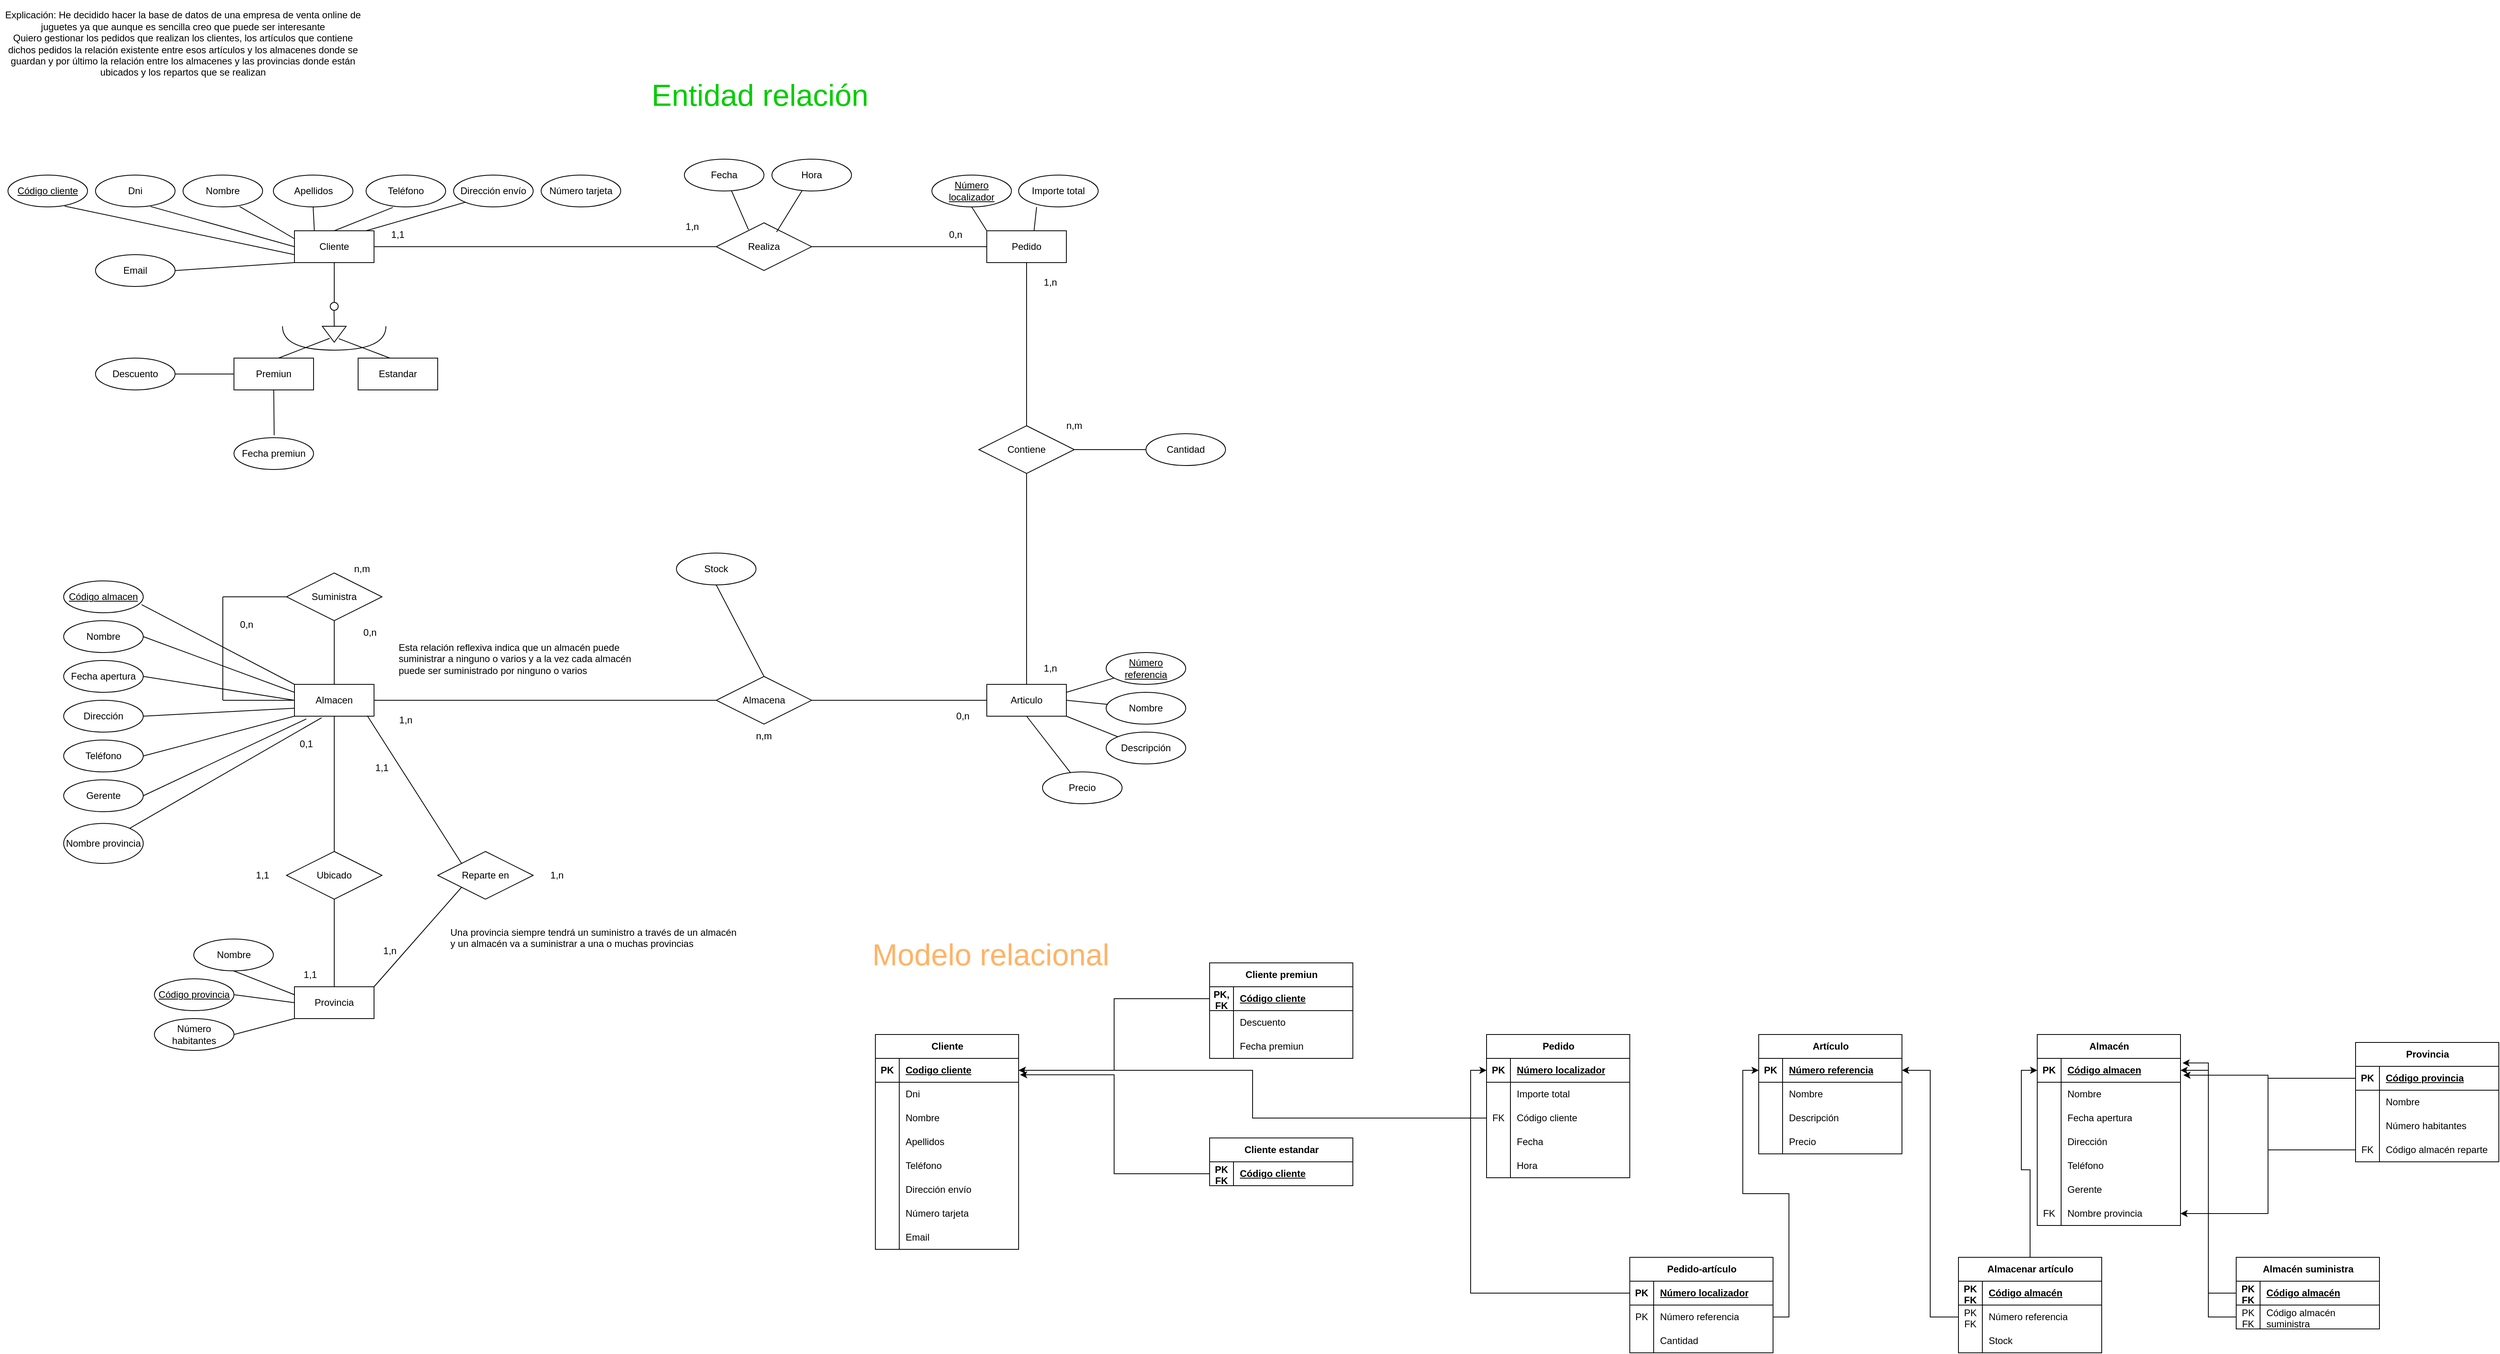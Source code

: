 <mxfile version="25.0.3">
  <diagram name="Página-1" id="k73GYlCsKOQEXzl7Mctm">
    <mxGraphModel grid="1" page="1" gridSize="10" guides="1" tooltips="1" connect="1" arrows="1" fold="1" pageScale="1" pageWidth="827" pageHeight="1169" math="0" shadow="0">
      <root>
        <mxCell id="0" />
        <mxCell id="1" parent="0" />
        <mxCell id="18KcJ2G92cUqYVnSk2pS-1" value="Explicación: He decidido hacer la base de datos de una empresa de venta online de juguetes ya que aunque es sencilla creo que puede ser interesante&lt;div&gt;Quiero gestionar los pedidos que realizan los clientes, los artículos que contiene dichos pedidos la relación existente entre esos artículos y los almacenes donde se guardan y por último la relación entre los almacenes y las provincias donde están ubicados y los repartos que se realizan&lt;/div&gt;" style="text;html=1;align=center;verticalAlign=middle;whiteSpace=wrap;rounded=0;" vertex="1" parent="1">
          <mxGeometry x="20" y="50" width="460" height="110" as="geometry" />
        </mxCell>
        <mxCell id="4A7mYEB6XHfismGQJTrA-1" value="Cliente" style="whiteSpace=wrap;html=1;align=center;" vertex="1" parent="1">
          <mxGeometry x="390" y="340" width="100" height="40" as="geometry" />
        </mxCell>
        <mxCell id="4A7mYEB6XHfismGQJTrA-2" value="Dni" style="ellipse;whiteSpace=wrap;html=1;align=center;" vertex="1" parent="1">
          <mxGeometry x="140" y="270" width="100" height="40" as="geometry" />
        </mxCell>
        <mxCell id="4A7mYEB6XHfismGQJTrA-3" value="Nombre" style="ellipse;whiteSpace=wrap;html=1;align=center;" vertex="1" parent="1">
          <mxGeometry x="250" y="270" width="100" height="40" as="geometry" />
        </mxCell>
        <mxCell id="4A7mYEB6XHfismGQJTrA-4" value="Apellidos" style="ellipse;whiteSpace=wrap;html=1;align=center;" vertex="1" parent="1">
          <mxGeometry x="363.5" y="270" width="100" height="40" as="geometry" />
        </mxCell>
        <mxCell id="4A7mYEB6XHfismGQJTrA-6" value="Teléfono" style="ellipse;whiteSpace=wrap;html=1;align=center;" vertex="1" parent="1">
          <mxGeometry x="480" y="270" width="100" height="40" as="geometry" />
        </mxCell>
        <mxCell id="4A7mYEB6XHfismGQJTrA-7" value="Dirección envío" style="ellipse;whiteSpace=wrap;html=1;align=center;" vertex="1" parent="1">
          <mxGeometry x="590" y="270" width="100" height="40" as="geometry" />
        </mxCell>
        <mxCell id="4A7mYEB6XHfismGQJTrA-8" value="Código cliente" style="ellipse;whiteSpace=wrap;html=1;align=center;fontStyle=4;" vertex="1" parent="1">
          <mxGeometry x="30" y="270" width="100" height="40" as="geometry" />
        </mxCell>
        <mxCell id="4A7mYEB6XHfismGQJTrA-9" value="Número tarjeta" style="ellipse;whiteSpace=wrap;html=1;align=center;" vertex="1" parent="1">
          <mxGeometry x="700" y="270" width="100" height="40" as="geometry" />
        </mxCell>
        <mxCell id="4A7mYEB6XHfismGQJTrA-10" value="" style="endArrow=none;html=1;rounded=0;exitX=0.5;exitY=1;exitDx=0;exitDy=0;" edge="1" parent="1" source="4A7mYEB6XHfismGQJTrA-1">
          <mxGeometry relative="1" as="geometry">
            <mxPoint x="414" y="460" as="sourcePoint" />
            <mxPoint x="440" y="430" as="targetPoint" />
          </mxGeometry>
        </mxCell>
        <mxCell id="4A7mYEB6XHfismGQJTrA-17" value="" style="ellipse;whiteSpace=wrap;html=1;aspect=fixed;" vertex="1" parent="1">
          <mxGeometry x="435" y="430" width="10" height="10" as="geometry" />
        </mxCell>
        <mxCell id="4A7mYEB6XHfismGQJTrA-20" value="" style="endArrow=none;html=1;rounded=0;" edge="1" parent="1">
          <mxGeometry relative="1" as="geometry">
            <mxPoint x="439.76" y="440" as="sourcePoint" />
            <mxPoint x="440" y="460" as="targetPoint" />
          </mxGeometry>
        </mxCell>
        <mxCell id="4A7mYEB6XHfismGQJTrA-21" value="" style="triangle;whiteSpace=wrap;html=1;direction=south;" vertex="1" parent="1">
          <mxGeometry x="425" y="460" width="30" height="20" as="geometry" />
        </mxCell>
        <mxCell id="4A7mYEB6XHfismGQJTrA-22" value="" style="endArrow=none;html=1;rounded=0;entryX=0.755;entryY=0.689;entryDx=0;entryDy=0;entryPerimeter=0;" edge="1" parent="1" target="4A7mYEB6XHfismGQJTrA-21">
          <mxGeometry relative="1" as="geometry">
            <mxPoint x="370" y="500" as="sourcePoint" />
            <mxPoint x="400" y="530" as="targetPoint" />
          </mxGeometry>
        </mxCell>
        <mxCell id="4A7mYEB6XHfismGQJTrA-23" value="" style="endArrow=none;html=1;rounded=0;exitX=0.778;exitY=0.312;exitDx=0;exitDy=0;exitPerimeter=0;" edge="1" parent="1" source="4A7mYEB6XHfismGQJTrA-21">
          <mxGeometry relative="1" as="geometry">
            <mxPoint x="470" y="505" as="sourcePoint" />
            <mxPoint x="510" y="500" as="targetPoint" />
          </mxGeometry>
        </mxCell>
        <mxCell id="4A7mYEB6XHfismGQJTrA-24" value="" style="shape=requiredInterface;html=1;verticalLabelPosition=bottom;sketch=0;direction=south;" vertex="1" parent="1">
          <mxGeometry x="375" y="460" width="130" height="30" as="geometry" />
        </mxCell>
        <mxCell id="4A7mYEB6XHfismGQJTrA-26" value="Estandar" style="whiteSpace=wrap;html=1;align=center;" vertex="1" parent="1">
          <mxGeometry x="470" y="500" width="100" height="40" as="geometry" />
        </mxCell>
        <mxCell id="4A7mYEB6XHfismGQJTrA-27" value="Premiun" style="whiteSpace=wrap;html=1;align=center;" vertex="1" parent="1">
          <mxGeometry x="314" y="500" width="100" height="40" as="geometry" />
        </mxCell>
        <mxCell id="4A7mYEB6XHfismGQJTrA-28" value="" style="endArrow=none;html=1;rounded=0;entryX=0;entryY=0.5;entryDx=0;entryDy=0;exitX=1;exitY=0.5;exitDx=0;exitDy=0;" edge="1" parent="1" source="4A7mYEB6XHfismGQJTrA-29" target="4A7mYEB6XHfismGQJTrA-27">
          <mxGeometry relative="1" as="geometry">
            <mxPoint x="230" y="520" as="sourcePoint" />
            <mxPoint x="300" y="519.76" as="targetPoint" />
          </mxGeometry>
        </mxCell>
        <mxCell id="4A7mYEB6XHfismGQJTrA-29" value="Descuento" style="ellipse;whiteSpace=wrap;html=1;align=center;" vertex="1" parent="1">
          <mxGeometry x="140" y="500" width="100" height="40" as="geometry" />
        </mxCell>
        <mxCell id="4A7mYEB6XHfismGQJTrA-30" value="" style="endArrow=none;html=1;rounded=0;entryX=0.5;entryY=1;entryDx=0;entryDy=0;exitX=0.505;exitY=-0.075;exitDx=0;exitDy=0;exitPerimeter=0;" edge="1" parent="1" source="4A7mYEB6XHfismGQJTrA-31" target="4A7mYEB6XHfismGQJTrA-27">
          <mxGeometry relative="1" as="geometry">
            <mxPoint x="220" y="580" as="sourcePoint" />
            <mxPoint x="340" y="584" as="targetPoint" />
          </mxGeometry>
        </mxCell>
        <mxCell id="4A7mYEB6XHfismGQJTrA-31" value="Fecha premiun" style="ellipse;whiteSpace=wrap;html=1;align=center;" vertex="1" parent="1">
          <mxGeometry x="314" y="600" width="100" height="40" as="geometry" />
        </mxCell>
        <mxCell id="4A7mYEB6XHfismGQJTrA-32" value="" style="endArrow=none;html=1;rounded=0;entryX=0;entryY=0.75;entryDx=0;entryDy=0;exitX=0.712;exitY=0.975;exitDx=0;exitDy=0;exitPerimeter=0;" edge="1" parent="1" source="4A7mYEB6XHfismGQJTrA-8" target="4A7mYEB6XHfismGQJTrA-1">
          <mxGeometry relative="1" as="geometry">
            <mxPoint x="190" y="379.17" as="sourcePoint" />
            <mxPoint x="350" y="379.17" as="targetPoint" />
          </mxGeometry>
        </mxCell>
        <mxCell id="4A7mYEB6XHfismGQJTrA-33" value="" style="endArrow=none;html=1;rounded=0;exitX=0.691;exitY=0.986;exitDx=0;exitDy=0;exitPerimeter=0;" edge="1" parent="1" source="4A7mYEB6XHfismGQJTrA-2">
          <mxGeometry relative="1" as="geometry">
            <mxPoint x="30" y="329.5" as="sourcePoint" />
            <mxPoint x="390" y="360" as="targetPoint" />
          </mxGeometry>
        </mxCell>
        <mxCell id="4A7mYEB6XHfismGQJTrA-34" value="" style="endArrow=none;html=1;rounded=0;exitX=0.71;exitY=0.986;exitDx=0;exitDy=0;exitPerimeter=0;entryX=0;entryY=0.25;entryDx=0;entryDy=0;" edge="1" parent="1" source="4A7mYEB6XHfismGQJTrA-3" target="4A7mYEB6XHfismGQJTrA-1">
          <mxGeometry relative="1" as="geometry">
            <mxPoint x="303.5" y="420" as="sourcePoint" />
            <mxPoint x="463.5" y="420" as="targetPoint" />
          </mxGeometry>
        </mxCell>
        <mxCell id="4A7mYEB6XHfismGQJTrA-35" value="" style="endArrow=none;html=1;rounded=0;exitX=0.5;exitY=1;exitDx=0;exitDy=0;entryX=0.25;entryY=0;entryDx=0;entryDy=0;" edge="1" parent="1" source="4A7mYEB6XHfismGQJTrA-4" target="4A7mYEB6XHfismGQJTrA-1">
          <mxGeometry relative="1" as="geometry">
            <mxPoint x="510" y="390" as="sourcePoint" />
            <mxPoint x="670" y="390" as="targetPoint" />
          </mxGeometry>
        </mxCell>
        <mxCell id="4A7mYEB6XHfismGQJTrA-36" value="" style="endArrow=none;html=1;rounded=0;entryX=0.336;entryY=1.017;entryDx=0;entryDy=0;entryPerimeter=0;exitX=0.5;exitY=0;exitDx=0;exitDy=0;" edge="1" parent="1" source="4A7mYEB6XHfismGQJTrA-1" target="4A7mYEB6XHfismGQJTrA-6">
          <mxGeometry relative="1" as="geometry">
            <mxPoint x="480" y="330" as="sourcePoint" />
            <mxPoint x="690" y="350" as="targetPoint" />
          </mxGeometry>
        </mxCell>
        <mxCell id="4A7mYEB6XHfismGQJTrA-37" value="" style="endArrow=none;html=1;rounded=0;exitX=0.9;exitY=0;exitDx=0;exitDy=0;entryX=0;entryY=1;entryDx=0;entryDy=0;exitPerimeter=0;" edge="1" parent="1" source="4A7mYEB6XHfismGQJTrA-1" target="4A7mYEB6XHfismGQJTrA-7">
          <mxGeometry relative="1" as="geometry">
            <mxPoint x="520" y="359.58" as="sourcePoint" />
            <mxPoint x="680" y="359.58" as="targetPoint" />
          </mxGeometry>
        </mxCell>
        <mxCell id="4A7mYEB6XHfismGQJTrA-38" value="" style="endArrow=none;html=1;rounded=0;exitX=1;exitY=0.5;exitDx=0;exitDy=0;" edge="1" parent="1" source="4A7mYEB6XHfismGQJTrA-1" target="4A7mYEB6XHfismGQJTrA-39">
          <mxGeometry relative="1" as="geometry">
            <mxPoint x="505" y="360" as="sourcePoint" />
            <mxPoint x="940" y="360" as="targetPoint" />
          </mxGeometry>
        </mxCell>
        <mxCell id="4A7mYEB6XHfismGQJTrA-39" value="Realiza" style="shape=rhombus;perimeter=rhombusPerimeter;whiteSpace=wrap;html=1;align=center;" vertex="1" parent="1">
          <mxGeometry x="920" y="330.0" width="120" height="60" as="geometry" />
        </mxCell>
        <mxCell id="4A7mYEB6XHfismGQJTrA-40" value="Pedido" style="whiteSpace=wrap;html=1;align=center;" vertex="1" parent="1">
          <mxGeometry x="1260" y="340" width="100" height="40" as="geometry" />
        </mxCell>
        <mxCell id="4A7mYEB6XHfismGQJTrA-41" value="" style="endArrow=none;html=1;rounded=0;exitX=1;exitY=0.5;exitDx=0;exitDy=0;entryX=0;entryY=0.5;entryDx=0;entryDy=0;" edge="1" parent="1" source="4A7mYEB6XHfismGQJTrA-39" target="4A7mYEB6XHfismGQJTrA-40">
          <mxGeometry relative="1" as="geometry">
            <mxPoint x="1060" y="359.58" as="sourcePoint" />
            <mxPoint x="1220" y="359.58" as="targetPoint" />
          </mxGeometry>
        </mxCell>
        <mxCell id="4A7mYEB6XHfismGQJTrA-42" value="Número localizador" style="ellipse;whiteSpace=wrap;html=1;align=center;fontStyle=4;" vertex="1" parent="1">
          <mxGeometry x="1191" y="270" width="100" height="40" as="geometry" />
        </mxCell>
        <mxCell id="4A7mYEB6XHfismGQJTrA-43" value="" style="endArrow=none;html=1;rounded=0;exitX=0.5;exitY=1;exitDx=0;exitDy=0;entryX=0;entryY=0;entryDx=0;entryDy=0;" edge="1" parent="1" source="4A7mYEB6XHfismGQJTrA-42" target="4A7mYEB6XHfismGQJTrA-40">
          <mxGeometry relative="1" as="geometry">
            <mxPoint x="1100" y="390" as="sourcePoint" />
            <mxPoint x="1260" y="390" as="targetPoint" />
          </mxGeometry>
        </mxCell>
        <mxCell id="4A7mYEB6XHfismGQJTrA-44" value="Importe total" style="ellipse;whiteSpace=wrap;html=1;align=center;" vertex="1" parent="1">
          <mxGeometry x="1300" y="270" width="100" height="40" as="geometry" />
        </mxCell>
        <mxCell id="4A7mYEB6XHfismGQJTrA-45" value="" style="endArrow=none;html=1;rounded=0;exitX=0.226;exitY=1.006;exitDx=0;exitDy=0;exitPerimeter=0;entryX=0.594;entryY=-0.003;entryDx=0;entryDy=0;entryPerimeter=0;" edge="1" parent="1" source="4A7mYEB6XHfismGQJTrA-44" target="4A7mYEB6XHfismGQJTrA-40">
          <mxGeometry relative="1" as="geometry">
            <mxPoint x="1350" y="400" as="sourcePoint" />
            <mxPoint x="1510" y="400" as="targetPoint" />
          </mxGeometry>
        </mxCell>
        <mxCell id="4A7mYEB6XHfismGQJTrA-46" value="" style="endArrow=none;html=1;rounded=0;entryX=0.338;entryY=0.144;entryDx=0;entryDy=0;entryPerimeter=0;exitX=0.579;exitY=0.92;exitDx=0;exitDy=0;exitPerimeter=0;" edge="1" parent="1" source="4A7mYEB6XHfismGQJTrA-47" target="4A7mYEB6XHfismGQJTrA-39">
          <mxGeometry relative="1" as="geometry">
            <mxPoint x="940" y="300" as="sourcePoint" />
            <mxPoint x="1020" y="289.58" as="targetPoint" />
          </mxGeometry>
        </mxCell>
        <mxCell id="4A7mYEB6XHfismGQJTrA-47" value="Fecha" style="ellipse;whiteSpace=wrap;html=1;align=center;" vertex="1" parent="1">
          <mxGeometry x="880" y="250" width="100" height="40" as="geometry" />
        </mxCell>
        <mxCell id="4A7mYEB6XHfismGQJTrA-48" value="" style="endArrow=none;html=1;rounded=0;exitX=0.632;exitY=0.192;exitDx=0;exitDy=0;exitPerimeter=0;" edge="1" parent="1" source="4A7mYEB6XHfismGQJTrA-39" target="4A7mYEB6XHfismGQJTrA-49">
          <mxGeometry relative="1" as="geometry">
            <mxPoint x="1031" y="320" as="sourcePoint" />
            <mxPoint x="1020" y="290" as="targetPoint" />
          </mxGeometry>
        </mxCell>
        <mxCell id="4A7mYEB6XHfismGQJTrA-49" value="Hora" style="ellipse;whiteSpace=wrap;html=1;align=center;" vertex="1" parent="1">
          <mxGeometry x="990" y="250.0" width="100" height="40" as="geometry" />
        </mxCell>
        <mxCell id="4A7mYEB6XHfismGQJTrA-50" value="" style="endArrow=none;html=1;rounded=0;exitX=0.5;exitY=1;exitDx=0;exitDy=0;" edge="1" parent="1" source="4A7mYEB6XHfismGQJTrA-40" target="4A7mYEB6XHfismGQJTrA-51">
          <mxGeometry relative="1" as="geometry">
            <mxPoint x="1270" y="469.58" as="sourcePoint" />
            <mxPoint x="1310" y="480" as="targetPoint" />
          </mxGeometry>
        </mxCell>
        <mxCell id="4A7mYEB6XHfismGQJTrA-51" value="Contiene" style="shape=rhombus;perimeter=rhombusPerimeter;whiteSpace=wrap;html=1;align=center;" vertex="1" parent="1">
          <mxGeometry x="1250" y="585" width="120" height="60" as="geometry" />
        </mxCell>
        <mxCell id="4A7mYEB6XHfismGQJTrA-52" value="" style="endArrow=none;html=1;rounded=0;exitX=0.5;exitY=1;exitDx=0;exitDy=0;entryX=0.5;entryY=0;entryDx=0;entryDy=0;" edge="1" parent="1" source="4A7mYEB6XHfismGQJTrA-51" target="4A7mYEB6XHfismGQJTrA-53">
          <mxGeometry relative="1" as="geometry">
            <mxPoint x="1291" y="570" as="sourcePoint" />
            <mxPoint x="1310" y="610" as="targetPoint" />
          </mxGeometry>
        </mxCell>
        <mxCell id="4A7mYEB6XHfismGQJTrA-53" value="Articulo" style="whiteSpace=wrap;html=1;align=center;" vertex="1" parent="1">
          <mxGeometry x="1260" y="910" width="100" height="40" as="geometry" />
        </mxCell>
        <mxCell id="4A7mYEB6XHfismGQJTrA-54" value="" style="endArrow=none;html=1;rounded=0;exitX=1;exitY=0.5;exitDx=0;exitDy=0;" edge="1" parent="1" source="4A7mYEB6XHfismGQJTrA-51" target="4A7mYEB6XHfismGQJTrA-55">
          <mxGeometry relative="1" as="geometry">
            <mxPoint x="1390" y="479.58" as="sourcePoint" />
            <mxPoint x="1460" y="480" as="targetPoint" />
          </mxGeometry>
        </mxCell>
        <mxCell id="4A7mYEB6XHfismGQJTrA-55" value="Cantidad" style="ellipse;whiteSpace=wrap;html=1;align=center;" vertex="1" parent="1">
          <mxGeometry x="1460" y="595" width="100" height="40" as="geometry" />
        </mxCell>
        <mxCell id="4A7mYEB6XHfismGQJTrA-56" value="" style="endArrow=none;html=1;rounded=0;exitX=1;exitY=0.25;exitDx=0;exitDy=0;" edge="1" parent="1" source="4A7mYEB6XHfismGQJTrA-53" target="4A7mYEB6XHfismGQJTrA-57">
          <mxGeometry relative="1" as="geometry">
            <mxPoint x="1370" y="940" as="sourcePoint" />
            <mxPoint x="1420" y="900" as="targetPoint" />
          </mxGeometry>
        </mxCell>
        <mxCell id="4A7mYEB6XHfismGQJTrA-57" value="Número referencia" style="ellipse;whiteSpace=wrap;html=1;align=center;fontStyle=4;" vertex="1" parent="1">
          <mxGeometry x="1410" y="870" width="100" height="40" as="geometry" />
        </mxCell>
        <mxCell id="4A7mYEB6XHfismGQJTrA-58" value="" style="endArrow=none;html=1;rounded=0;exitX=1;exitY=0.5;exitDx=0;exitDy=0;" edge="1" parent="1" source="4A7mYEB6XHfismGQJTrA-53" target="4A7mYEB6XHfismGQJTrA-59">
          <mxGeometry relative="1" as="geometry">
            <mxPoint x="1440" y="940" as="sourcePoint" />
            <mxPoint x="1440" y="930" as="targetPoint" />
          </mxGeometry>
        </mxCell>
        <mxCell id="4A7mYEB6XHfismGQJTrA-59" value="Nombre" style="ellipse;whiteSpace=wrap;html=1;align=center;" vertex="1" parent="1">
          <mxGeometry x="1410" y="920" width="100" height="40" as="geometry" />
        </mxCell>
        <mxCell id="4A7mYEB6XHfismGQJTrA-60" value="" style="endArrow=none;html=1;rounded=0;exitX=1;exitY=1;exitDx=0;exitDy=0;" edge="1" parent="1" source="4A7mYEB6XHfismGQJTrA-53" target="4A7mYEB6XHfismGQJTrA-61">
          <mxGeometry relative="1" as="geometry">
            <mxPoint x="1380" y="1030" as="sourcePoint" />
            <mxPoint x="1420" y="980" as="targetPoint" />
          </mxGeometry>
        </mxCell>
        <mxCell id="4A7mYEB6XHfismGQJTrA-61" value="Descripción" style="ellipse;whiteSpace=wrap;html=1;align=center;" vertex="1" parent="1">
          <mxGeometry x="1410" y="970" width="100" height="40" as="geometry" />
        </mxCell>
        <mxCell id="4A7mYEB6XHfismGQJTrA-62" value="" style="endArrow=none;html=1;rounded=0;exitX=0.5;exitY=1;exitDx=0;exitDy=0;" edge="1" parent="1" source="4A7mYEB6XHfismGQJTrA-53" target="4A7mYEB6XHfismGQJTrA-63">
          <mxGeometry relative="1" as="geometry">
            <mxPoint x="1270" y="1070" as="sourcePoint" />
            <mxPoint x="1380" y="1020" as="targetPoint" />
          </mxGeometry>
        </mxCell>
        <mxCell id="4A7mYEB6XHfismGQJTrA-63" value="Precio" style="ellipse;whiteSpace=wrap;html=1;align=center;" vertex="1" parent="1">
          <mxGeometry x="1330" y="1020" width="100" height="40" as="geometry" />
        </mxCell>
        <mxCell id="4A7mYEB6XHfismGQJTrA-64" value="" style="endArrow=none;html=1;rounded=0;entryX=0;entryY=0.5;entryDx=0;entryDy=0;exitX=1;exitY=0.5;exitDx=0;exitDy=0;" edge="1" parent="1" source="4A7mYEB6XHfismGQJTrA-65" target="4A7mYEB6XHfismGQJTrA-53">
          <mxGeometry relative="1" as="geometry">
            <mxPoint x="1060" y="929.58" as="sourcePoint" />
            <mxPoint x="1220" y="929.58" as="targetPoint" />
          </mxGeometry>
        </mxCell>
        <mxCell id="4A7mYEB6XHfismGQJTrA-65" value="Almacena" style="shape=rhombus;perimeter=rhombusPerimeter;whiteSpace=wrap;html=1;align=center;" vertex="1" parent="1">
          <mxGeometry x="920" y="900" width="120" height="60" as="geometry" />
        </mxCell>
        <mxCell id="4A7mYEB6XHfismGQJTrA-66" value="Almacen" style="whiteSpace=wrap;html=1;align=center;" vertex="1" parent="1">
          <mxGeometry x="390" y="910" width="100" height="40" as="geometry" />
        </mxCell>
        <mxCell id="4A7mYEB6XHfismGQJTrA-67" value="" style="endArrow=none;html=1;rounded=0;exitX=1;exitY=0.5;exitDx=0;exitDy=0;entryX=0;entryY=0.5;entryDx=0;entryDy=0;" edge="1" parent="1" source="4A7mYEB6XHfismGQJTrA-66" target="4A7mYEB6XHfismGQJTrA-65">
          <mxGeometry relative="1" as="geometry">
            <mxPoint x="510" y="789.58" as="sourcePoint" />
            <mxPoint x="750" y="770" as="targetPoint" />
          </mxGeometry>
        </mxCell>
        <mxCell id="4A7mYEB6XHfismGQJTrA-68" value="" style="endArrow=none;html=1;rounded=0;entryX=0;entryY=0.5;entryDx=0;entryDy=0;" edge="1" parent="1" target="4A7mYEB6XHfismGQJTrA-66">
          <mxGeometry relative="1" as="geometry">
            <mxPoint x="300" y="930" as="sourcePoint" />
            <mxPoint x="330" y="929.58" as="targetPoint" />
          </mxGeometry>
        </mxCell>
        <mxCell id="4A7mYEB6XHfismGQJTrA-69" value="" style="endArrow=none;html=1;rounded=0;" edge="1" parent="1">
          <mxGeometry relative="1" as="geometry">
            <mxPoint x="300" y="930" as="sourcePoint" />
            <mxPoint x="300" y="800" as="targetPoint" />
          </mxGeometry>
        </mxCell>
        <mxCell id="4A7mYEB6XHfismGQJTrA-70" value="Suministra" style="shape=rhombus;perimeter=rhombusPerimeter;whiteSpace=wrap;html=1;align=center;" vertex="1" parent="1">
          <mxGeometry x="380" y="770" width="120" height="60" as="geometry" />
        </mxCell>
        <mxCell id="4A7mYEB6XHfismGQJTrA-71" value="" style="endArrow=none;html=1;rounded=0;entryX=0;entryY=0.5;entryDx=0;entryDy=0;" edge="1" parent="1" target="4A7mYEB6XHfismGQJTrA-70">
          <mxGeometry relative="1" as="geometry">
            <mxPoint x="300" y="800" as="sourcePoint" />
            <mxPoint x="380" y="750" as="targetPoint" />
          </mxGeometry>
        </mxCell>
        <mxCell id="4A7mYEB6XHfismGQJTrA-72" value="Código almacen" style="ellipse;whiteSpace=wrap;html=1;align=center;fontStyle=4;" vertex="1" parent="1">
          <mxGeometry x="100" y="780" width="100" height="40" as="geometry" />
        </mxCell>
        <mxCell id="4A7mYEB6XHfismGQJTrA-73" value="" style="endArrow=none;html=1;rounded=0;exitX=0.98;exitY=0.746;exitDx=0;exitDy=0;exitPerimeter=0;entryX=0;entryY=0;entryDx=0;entryDy=0;" edge="1" parent="1" source="4A7mYEB6XHfismGQJTrA-72" target="4A7mYEB6XHfismGQJTrA-66">
          <mxGeometry relative="1" as="geometry">
            <mxPoint x="203.5" y="860" as="sourcePoint" />
            <mxPoint x="363.5" y="860" as="targetPoint" />
          </mxGeometry>
        </mxCell>
        <mxCell id="4A7mYEB6XHfismGQJTrA-74" value="Nombre" style="ellipse;whiteSpace=wrap;html=1;align=center;" vertex="1" parent="1">
          <mxGeometry x="100" y="830" width="100" height="40" as="geometry" />
        </mxCell>
        <mxCell id="4A7mYEB6XHfismGQJTrA-75" value="" style="endArrow=none;html=1;rounded=0;exitX=1;exitY=0.5;exitDx=0;exitDy=0;entryX=0;entryY=0.25;entryDx=0;entryDy=0;" edge="1" parent="1" source="4A7mYEB6XHfismGQJTrA-74" target="4A7mYEB6XHfismGQJTrA-66">
          <mxGeometry relative="1" as="geometry">
            <mxPoint x="170" y="970" as="sourcePoint" />
            <mxPoint x="330" y="970" as="targetPoint" />
          </mxGeometry>
        </mxCell>
        <mxCell id="4A7mYEB6XHfismGQJTrA-76" value="Fecha apertura" style="ellipse;whiteSpace=wrap;html=1;align=center;" vertex="1" parent="1">
          <mxGeometry x="100" y="880" width="100" height="40" as="geometry" />
        </mxCell>
        <mxCell id="4A7mYEB6XHfismGQJTrA-77" value="" style="endArrow=none;html=1;rounded=0;exitX=1;exitY=0.5;exitDx=0;exitDy=0;entryX=0;entryY=0.5;entryDx=0;entryDy=0;" edge="1" parent="1" source="4A7mYEB6XHfismGQJTrA-76" target="4A7mYEB6XHfismGQJTrA-66">
          <mxGeometry relative="1" as="geometry">
            <mxPoint x="200" y="970" as="sourcePoint" />
            <mxPoint x="360" y="970" as="targetPoint" />
          </mxGeometry>
        </mxCell>
        <mxCell id="4A7mYEB6XHfismGQJTrA-78" value="Dirección" style="ellipse;whiteSpace=wrap;html=1;align=center;" vertex="1" parent="1">
          <mxGeometry x="100" y="930" width="100" height="40" as="geometry" />
        </mxCell>
        <mxCell id="4A7mYEB6XHfismGQJTrA-79" value="" style="endArrow=none;html=1;rounded=0;exitX=1;exitY=0.5;exitDx=0;exitDy=0;entryX=0;entryY=0.75;entryDx=0;entryDy=0;" edge="1" parent="1" source="4A7mYEB6XHfismGQJTrA-78" target="4A7mYEB6XHfismGQJTrA-66">
          <mxGeometry relative="1" as="geometry">
            <mxPoint x="220" y="1000" as="sourcePoint" />
            <mxPoint x="380" y="1000" as="targetPoint" />
          </mxGeometry>
        </mxCell>
        <mxCell id="4A7mYEB6XHfismGQJTrA-82" value="Teléfono" style="ellipse;whiteSpace=wrap;html=1;align=center;" vertex="1" parent="1">
          <mxGeometry x="100" y="980" width="100" height="40" as="geometry" />
        </mxCell>
        <mxCell id="4A7mYEB6XHfismGQJTrA-83" value="" style="endArrow=none;html=1;rounded=0;exitX=1;exitY=0.5;exitDx=0;exitDy=0;entryX=0;entryY=1;entryDx=0;entryDy=0;" edge="1" parent="1" source="4A7mYEB6XHfismGQJTrA-82" target="4A7mYEB6XHfismGQJTrA-66">
          <mxGeometry relative="1" as="geometry">
            <mxPoint x="215" y="999.58" as="sourcePoint" />
            <mxPoint x="375" y="999.58" as="targetPoint" />
          </mxGeometry>
        </mxCell>
        <mxCell id="4A7mYEB6XHfismGQJTrA-84" value="Gerente" style="ellipse;whiteSpace=wrap;html=1;align=center;" vertex="1" parent="1">
          <mxGeometry x="100" y="1030" width="100" height="40" as="geometry" />
        </mxCell>
        <mxCell id="4A7mYEB6XHfismGQJTrA-85" value="" style="endArrow=none;html=1;rounded=0;exitX=1;exitY=0.5;exitDx=0;exitDy=0;entryX=0.149;entryY=1.086;entryDx=0;entryDy=0;entryPerimeter=0;" edge="1" parent="1" source="4A7mYEB6XHfismGQJTrA-84" target="4A7mYEB6XHfismGQJTrA-66">
          <mxGeometry relative="1" as="geometry">
            <mxPoint x="215" y="1049.58" as="sourcePoint" />
            <mxPoint x="375" y="1049.58" as="targetPoint" />
          </mxGeometry>
        </mxCell>
        <mxCell id="4A7mYEB6XHfismGQJTrA-86" value="" style="endArrow=none;html=1;rounded=0;exitX=0.5;exitY=1;exitDx=0;exitDy=0;entryX=0.5;entryY=0;entryDx=0;entryDy=0;" edge="1" parent="1" source="4A7mYEB6XHfismGQJTrA-66" target="4A7mYEB6XHfismGQJTrA-87">
          <mxGeometry relative="1" as="geometry">
            <mxPoint x="414" y="1049.58" as="sourcePoint" />
            <mxPoint x="440" y="1080" as="targetPoint" />
          </mxGeometry>
        </mxCell>
        <mxCell id="4A7mYEB6XHfismGQJTrA-87" value="Ubicado" style="shape=rhombus;perimeter=rhombusPerimeter;whiteSpace=wrap;html=1;align=center;" vertex="1" parent="1">
          <mxGeometry x="380" y="1120" width="120" height="60" as="geometry" />
        </mxCell>
        <mxCell id="4A7mYEB6XHfismGQJTrA-88" value="" style="endArrow=none;html=1;rounded=0;exitX=0.5;exitY=1;exitDx=0;exitDy=0;" edge="1" parent="1" source="4A7mYEB6XHfismGQJTrA-87" target="4A7mYEB6XHfismGQJTrA-89">
          <mxGeometry relative="1" as="geometry">
            <mxPoint x="460" y="1220" as="sourcePoint" />
            <mxPoint x="440" y="1280" as="targetPoint" />
          </mxGeometry>
        </mxCell>
        <mxCell id="4A7mYEB6XHfismGQJTrA-89" value="Provincia" style="whiteSpace=wrap;html=1;align=center;" vertex="1" parent="1">
          <mxGeometry x="390" y="1290" width="100" height="40" as="geometry" />
        </mxCell>
        <mxCell id="4A7mYEB6XHfismGQJTrA-90" value="" style="endArrow=none;html=1;rounded=0;entryX=0;entryY=0.25;entryDx=0;entryDy=0;exitX=0.5;exitY=1;exitDx=0;exitDy=0;" edge="1" parent="1" source="4A7mYEB6XHfismGQJTrA-91" target="4A7mYEB6XHfismGQJTrA-89">
          <mxGeometry relative="1" as="geometry">
            <mxPoint x="320" y="1280" as="sourcePoint" />
            <mxPoint x="330" y="1309.58" as="targetPoint" />
          </mxGeometry>
        </mxCell>
        <mxCell id="4A7mYEB6XHfismGQJTrA-91" value="Nombre" style="ellipse;whiteSpace=wrap;html=1;align=center;" vertex="1" parent="1">
          <mxGeometry x="263.5" y="1230" width="100" height="40" as="geometry" />
        </mxCell>
        <mxCell id="4A7mYEB6XHfismGQJTrA-92" value="" style="endArrow=none;html=1;rounded=0;entryX=0;entryY=0.5;entryDx=0;entryDy=0;exitX=1;exitY=0.5;exitDx=0;exitDy=0;" edge="1" parent="1" source="4A7mYEB6XHfismGQJTrA-93" target="4A7mYEB6XHfismGQJTrA-89">
          <mxGeometry relative="1" as="geometry">
            <mxPoint x="300" y="1300" as="sourcePoint" />
            <mxPoint x="370" y="1309.58" as="targetPoint" />
          </mxGeometry>
        </mxCell>
        <mxCell id="4A7mYEB6XHfismGQJTrA-93" value="Código provincia" style="ellipse;whiteSpace=wrap;html=1;align=center;fontStyle=4;" vertex="1" parent="1">
          <mxGeometry x="214" y="1280" width="100" height="40" as="geometry" />
        </mxCell>
        <mxCell id="4A7mYEB6XHfismGQJTrA-94" value="" style="endArrow=none;html=1;rounded=0;entryX=0;entryY=1;entryDx=0;entryDy=0;exitX=1;exitY=0.5;exitDx=0;exitDy=0;" edge="1" parent="1" source="4A7mYEB6XHfismGQJTrA-95" target="4A7mYEB6XHfismGQJTrA-89">
          <mxGeometry relative="1" as="geometry">
            <mxPoint x="200" y="1360" as="sourcePoint" />
            <mxPoint x="360" y="1360" as="targetPoint" />
          </mxGeometry>
        </mxCell>
        <mxCell id="4A7mYEB6XHfismGQJTrA-95" value="Número habitantes" style="ellipse;whiteSpace=wrap;html=1;align=center;" vertex="1" parent="1">
          <mxGeometry x="214" y="1330" width="100" height="40" as="geometry" />
        </mxCell>
        <mxCell id="4A7mYEB6XHfismGQJTrA-96" value="" style="endArrow=none;html=1;rounded=0;exitX=0.915;exitY=0.984;exitDx=0;exitDy=0;exitPerimeter=0;entryX=0;entryY=0;entryDx=0;entryDy=0;" edge="1" parent="1" source="4A7mYEB6XHfismGQJTrA-66" target="4A7mYEB6XHfismGQJTrA-97">
          <mxGeometry relative="1" as="geometry">
            <mxPoint x="540" y="1080" as="sourcePoint" />
            <mxPoint x="620" y="1100" as="targetPoint" />
          </mxGeometry>
        </mxCell>
        <mxCell id="4A7mYEB6XHfismGQJTrA-97" value="Reparte en" style="shape=rhombus;perimeter=rhombusPerimeter;whiteSpace=wrap;html=1;align=center;" vertex="1" parent="1">
          <mxGeometry x="570" y="1120" width="120" height="60" as="geometry" />
        </mxCell>
        <mxCell id="4A7mYEB6XHfismGQJTrA-98" value="" style="endArrow=none;html=1;rounded=0;entryX=0;entryY=1;entryDx=0;entryDy=0;exitX=1;exitY=0;exitDx=0;exitDy=0;" edge="1" parent="1" source="4A7mYEB6XHfismGQJTrA-89" target="4A7mYEB6XHfismGQJTrA-97">
          <mxGeometry relative="1" as="geometry">
            <mxPoint x="460" y="1220" as="sourcePoint" />
            <mxPoint x="620" y="1220" as="targetPoint" />
          </mxGeometry>
        </mxCell>
        <mxCell id="d0g62VHjlXMhKN3wobVX-1" value="0,n" style="text;html=1;align=center;verticalAlign=middle;whiteSpace=wrap;rounded=0;" vertex="1" parent="1">
          <mxGeometry x="1191" y="330" width="60" height="30" as="geometry" />
        </mxCell>
        <mxCell id="d0g62VHjlXMhKN3wobVX-2" value="1,1" style="text;html=1;align=center;verticalAlign=middle;whiteSpace=wrap;rounded=0;" vertex="1" parent="1">
          <mxGeometry x="490" y="330" width="60" height="30" as="geometry" />
        </mxCell>
        <mxCell id="d0g62VHjlXMhKN3wobVX-3" value="1,n" style="text;html=1;align=center;verticalAlign=middle;whiteSpace=wrap;rounded=0;" vertex="1" parent="1">
          <mxGeometry x="860" y="320" width="60" height="30" as="geometry" />
        </mxCell>
        <mxCell id="d0g62VHjlXMhKN3wobVX-4" value="1,n" style="text;html=1;align=center;verticalAlign=middle;whiteSpace=wrap;rounded=0;" vertex="1" parent="1">
          <mxGeometry x="1310" y="875" width="60" height="30" as="geometry" />
        </mxCell>
        <mxCell id="d0g62VHjlXMhKN3wobVX-5" value="1,n" style="text;html=1;align=center;verticalAlign=middle;whiteSpace=wrap;rounded=0;" vertex="1" parent="1">
          <mxGeometry x="1310" y="390" width="60" height="30" as="geometry" />
        </mxCell>
        <mxCell id="d0g62VHjlXMhKN3wobVX-6" value="n,m" style="text;html=1;align=center;verticalAlign=middle;whiteSpace=wrap;rounded=0;" vertex="1" parent="1">
          <mxGeometry x="1340" y="570" width="60" height="30" as="geometry" />
        </mxCell>
        <mxCell id="d0g62VHjlXMhKN3wobVX-7" value="0,n" style="text;html=1;align=center;verticalAlign=middle;whiteSpace=wrap;rounded=0;" vertex="1" parent="1">
          <mxGeometry x="1200" y="935" width="60" height="30" as="geometry" />
        </mxCell>
        <mxCell id="d0g62VHjlXMhKN3wobVX-8" value="1,n" style="text;html=1;align=center;verticalAlign=middle;whiteSpace=wrap;rounded=0;" vertex="1" parent="1">
          <mxGeometry x="500" y="940" width="60" height="30" as="geometry" />
        </mxCell>
        <mxCell id="d0g62VHjlXMhKN3wobVX-9" value="n,m" style="text;html=1;align=center;verticalAlign=middle;whiteSpace=wrap;rounded=0;" vertex="1" parent="1">
          <mxGeometry x="950" y="960" width="60" height="30" as="geometry" />
        </mxCell>
        <mxCell id="d0g62VHjlXMhKN3wobVX-10" value="1,1" style="text;html=1;align=center;verticalAlign=middle;whiteSpace=wrap;rounded=0;" vertex="1" parent="1">
          <mxGeometry x="380" y="1260" width="60" height="30" as="geometry" />
        </mxCell>
        <mxCell id="d0g62VHjlXMhKN3wobVX-11" value="0,1" style="text;html=1;align=center;verticalAlign=middle;whiteSpace=wrap;rounded=0;" vertex="1" parent="1">
          <mxGeometry x="375" y="970" width="60" height="30" as="geometry" />
        </mxCell>
        <mxCell id="d0g62VHjlXMhKN3wobVX-12" value="1,1" style="text;html=1;align=center;verticalAlign=middle;whiteSpace=wrap;rounded=0;" vertex="1" parent="1">
          <mxGeometry x="320" y="1135" width="60" height="30" as="geometry" />
        </mxCell>
        <mxCell id="d0g62VHjlXMhKN3wobVX-13" value="1,n" style="text;html=1;align=center;verticalAlign=middle;whiteSpace=wrap;rounded=0;" vertex="1" parent="1">
          <mxGeometry x="480" y="1230" width="60" height="30" as="geometry" />
        </mxCell>
        <mxCell id="d0g62VHjlXMhKN3wobVX-15" value="1,1" style="text;html=1;align=center;verticalAlign=middle;whiteSpace=wrap;rounded=0;" vertex="1" parent="1">
          <mxGeometry x="470" y="1000" width="60" height="30" as="geometry" />
        </mxCell>
        <mxCell id="d0g62VHjlXMhKN3wobVX-16" value="1,n" style="text;html=1;align=center;verticalAlign=middle;whiteSpace=wrap;rounded=0;" vertex="1" parent="1">
          <mxGeometry x="690" y="1135" width="60" height="30" as="geometry" />
        </mxCell>
        <mxCell id="d0g62VHjlXMhKN3wobVX-17" value="0,n" style="text;html=1;align=center;verticalAlign=middle;whiteSpace=wrap;rounded=0;" vertex="1" parent="1">
          <mxGeometry x="300" y="820" width="60" height="30" as="geometry" />
        </mxCell>
        <mxCell id="d0g62VHjlXMhKN3wobVX-18" value="n,m" style="text;html=1;align=center;verticalAlign=middle;whiteSpace=wrap;rounded=0;" vertex="1" parent="1">
          <mxGeometry x="445" y="750" width="60" height="30" as="geometry" />
        </mxCell>
        <mxCell id="d0g62VHjlXMhKN3wobVX-20" value="" style="endArrow=none;html=1;rounded=0;exitX=0.5;exitY=0;exitDx=0;exitDy=0;entryX=0.5;entryY=1;entryDx=0;entryDy=0;" edge="1" parent="1" source="4A7mYEB6XHfismGQJTrA-66" target="4A7mYEB6XHfismGQJTrA-70">
          <mxGeometry relative="1" as="geometry">
            <mxPoint x="580" y="690" as="sourcePoint" />
            <mxPoint x="740" y="690" as="targetPoint" />
          </mxGeometry>
        </mxCell>
        <mxCell id="d0g62VHjlXMhKN3wobVX-21" value="0,n" style="text;html=1;align=center;verticalAlign=middle;whiteSpace=wrap;rounded=0;" vertex="1" parent="1">
          <mxGeometry x="455" y="830" width="60" height="30" as="geometry" />
        </mxCell>
        <mxCell id="d0g62VHjlXMhKN3wobVX-22" value="&lt;font color=&quot;#00cc00&quot; style=&quot;font-size: 38px;&quot;&gt;Entidad relación&lt;/font&gt;" style="text;html=1;align=center;verticalAlign=middle;whiteSpace=wrap;rounded=0;" vertex="1" parent="1">
          <mxGeometry x="750" y="130" width="450" height="80" as="geometry" />
        </mxCell>
        <mxCell id="d0g62VHjlXMhKN3wobVX-23" value="&lt;font color=&quot;#ffb366&quot; style=&quot;font-size: 38px;&quot;&gt;Modelo relacional&lt;/font&gt;" style="text;html=1;align=center;verticalAlign=middle;whiteSpace=wrap;rounded=0;" vertex="1" parent="1">
          <mxGeometry x="1100" y="1200" width="330" height="100" as="geometry" />
        </mxCell>
        <mxCell id="d0g62VHjlXMhKN3wobVX-24" value="" style="endArrow=none;html=1;rounded=0;entryX=0;entryY=1;entryDx=0;entryDy=0;exitX=1;exitY=0.5;exitDx=0;exitDy=0;" edge="1" parent="1" source="d0g62VHjlXMhKN3wobVX-25" target="4A7mYEB6XHfismGQJTrA-1">
          <mxGeometry relative="1" as="geometry">
            <mxPoint x="184" y="400" as="sourcePoint" />
            <mxPoint x="344" y="400" as="targetPoint" />
          </mxGeometry>
        </mxCell>
        <mxCell id="d0g62VHjlXMhKN3wobVX-25" value="Email" style="ellipse;whiteSpace=wrap;html=1;align=center;" vertex="1" parent="1">
          <mxGeometry x="140" y="370" width="100" height="40" as="geometry" />
        </mxCell>
        <mxCell id="d0g62VHjlXMhKN3wobVX-26" value="Cliente" style="shape=table;startSize=30;container=1;collapsible=1;childLayout=tableLayout;fixedRows=1;rowLines=0;fontStyle=1;align=center;resizeLast=1;html=1;" vertex="1" parent="1">
          <mxGeometry x="1120" y="1350" width="180" height="270" as="geometry" />
        </mxCell>
        <mxCell id="d0g62VHjlXMhKN3wobVX-27" value="" style="shape=tableRow;horizontal=0;startSize=0;swimlaneHead=0;swimlaneBody=0;fillColor=none;collapsible=0;dropTarget=0;points=[[0,0.5],[1,0.5]];portConstraint=eastwest;top=0;left=0;right=0;bottom=1;" vertex="1" parent="d0g62VHjlXMhKN3wobVX-26">
          <mxGeometry y="30" width="180" height="30" as="geometry" />
        </mxCell>
        <mxCell id="d0g62VHjlXMhKN3wobVX-28" value="PK" style="shape=partialRectangle;connectable=0;fillColor=none;top=0;left=0;bottom=0;right=0;fontStyle=1;overflow=hidden;whiteSpace=wrap;html=1;" vertex="1" parent="d0g62VHjlXMhKN3wobVX-27">
          <mxGeometry width="30" height="30" as="geometry">
            <mxRectangle width="30" height="30" as="alternateBounds" />
          </mxGeometry>
        </mxCell>
        <mxCell id="d0g62VHjlXMhKN3wobVX-29" value="Codigo cliente" style="shape=partialRectangle;connectable=0;fillColor=none;top=0;left=0;bottom=0;right=0;align=left;spacingLeft=6;fontStyle=5;overflow=hidden;whiteSpace=wrap;html=1;" vertex="1" parent="d0g62VHjlXMhKN3wobVX-27">
          <mxGeometry x="30" width="150" height="30" as="geometry">
            <mxRectangle width="150" height="30" as="alternateBounds" />
          </mxGeometry>
        </mxCell>
        <mxCell id="d0g62VHjlXMhKN3wobVX-30" value="" style="shape=tableRow;horizontal=0;startSize=0;swimlaneHead=0;swimlaneBody=0;fillColor=none;collapsible=0;dropTarget=0;points=[[0,0.5],[1,0.5]];portConstraint=eastwest;top=0;left=0;right=0;bottom=0;" vertex="1" parent="d0g62VHjlXMhKN3wobVX-26">
          <mxGeometry y="60" width="180" height="30" as="geometry" />
        </mxCell>
        <mxCell id="d0g62VHjlXMhKN3wobVX-31" value="" style="shape=partialRectangle;connectable=0;fillColor=none;top=0;left=0;bottom=0;right=0;editable=1;overflow=hidden;whiteSpace=wrap;html=1;" vertex="1" parent="d0g62VHjlXMhKN3wobVX-30">
          <mxGeometry width="30" height="30" as="geometry">
            <mxRectangle width="30" height="30" as="alternateBounds" />
          </mxGeometry>
        </mxCell>
        <mxCell id="d0g62VHjlXMhKN3wobVX-32" value="Dni" style="shape=partialRectangle;connectable=0;fillColor=none;top=0;left=0;bottom=0;right=0;align=left;spacingLeft=6;overflow=hidden;whiteSpace=wrap;html=1;" vertex="1" parent="d0g62VHjlXMhKN3wobVX-30">
          <mxGeometry x="30" width="150" height="30" as="geometry">
            <mxRectangle width="150" height="30" as="alternateBounds" />
          </mxGeometry>
        </mxCell>
        <mxCell id="d0g62VHjlXMhKN3wobVX-33" value="" style="shape=tableRow;horizontal=0;startSize=0;swimlaneHead=0;swimlaneBody=0;fillColor=none;collapsible=0;dropTarget=0;points=[[0,0.5],[1,0.5]];portConstraint=eastwest;top=0;left=0;right=0;bottom=0;" vertex="1" parent="d0g62VHjlXMhKN3wobVX-26">
          <mxGeometry y="90" width="180" height="30" as="geometry" />
        </mxCell>
        <mxCell id="d0g62VHjlXMhKN3wobVX-34" value="" style="shape=partialRectangle;connectable=0;fillColor=none;top=0;left=0;bottom=0;right=0;editable=1;overflow=hidden;whiteSpace=wrap;html=1;" vertex="1" parent="d0g62VHjlXMhKN3wobVX-33">
          <mxGeometry width="30" height="30" as="geometry">
            <mxRectangle width="30" height="30" as="alternateBounds" />
          </mxGeometry>
        </mxCell>
        <mxCell id="d0g62VHjlXMhKN3wobVX-35" value="Nombre" style="shape=partialRectangle;connectable=0;fillColor=none;top=0;left=0;bottom=0;right=0;align=left;spacingLeft=6;overflow=hidden;whiteSpace=wrap;html=1;" vertex="1" parent="d0g62VHjlXMhKN3wobVX-33">
          <mxGeometry x="30" width="150" height="30" as="geometry">
            <mxRectangle width="150" height="30" as="alternateBounds" />
          </mxGeometry>
        </mxCell>
        <mxCell id="d0g62VHjlXMhKN3wobVX-36" value="" style="shape=tableRow;horizontal=0;startSize=0;swimlaneHead=0;swimlaneBody=0;fillColor=none;collapsible=0;dropTarget=0;points=[[0,0.5],[1,0.5]];portConstraint=eastwest;top=0;left=0;right=0;bottom=0;" vertex="1" parent="d0g62VHjlXMhKN3wobVX-26">
          <mxGeometry y="120" width="180" height="30" as="geometry" />
        </mxCell>
        <mxCell id="d0g62VHjlXMhKN3wobVX-37" value="" style="shape=partialRectangle;connectable=0;fillColor=none;top=0;left=0;bottom=0;right=0;editable=1;overflow=hidden;whiteSpace=wrap;html=1;" vertex="1" parent="d0g62VHjlXMhKN3wobVX-36">
          <mxGeometry width="30" height="30" as="geometry">
            <mxRectangle width="30" height="30" as="alternateBounds" />
          </mxGeometry>
        </mxCell>
        <mxCell id="d0g62VHjlXMhKN3wobVX-38" value="Apellidos" style="shape=partialRectangle;connectable=0;fillColor=none;top=0;left=0;bottom=0;right=0;align=left;spacingLeft=6;overflow=hidden;whiteSpace=wrap;html=1;" vertex="1" parent="d0g62VHjlXMhKN3wobVX-36">
          <mxGeometry x="30" width="150" height="30" as="geometry">
            <mxRectangle width="150" height="30" as="alternateBounds" />
          </mxGeometry>
        </mxCell>
        <mxCell id="d0g62VHjlXMhKN3wobVX-39" style="shape=tableRow;horizontal=0;startSize=0;swimlaneHead=0;swimlaneBody=0;fillColor=none;collapsible=0;dropTarget=0;points=[[0,0.5],[1,0.5]];portConstraint=eastwest;top=0;left=0;right=0;bottom=0;" vertex="1" parent="d0g62VHjlXMhKN3wobVX-26">
          <mxGeometry y="150" width="180" height="30" as="geometry" />
        </mxCell>
        <mxCell id="d0g62VHjlXMhKN3wobVX-40" style="shape=partialRectangle;connectable=0;fillColor=none;top=0;left=0;bottom=0;right=0;editable=1;overflow=hidden;whiteSpace=wrap;html=1;" vertex="1" parent="d0g62VHjlXMhKN3wobVX-39">
          <mxGeometry width="30" height="30" as="geometry">
            <mxRectangle width="30" height="30" as="alternateBounds" />
          </mxGeometry>
        </mxCell>
        <mxCell id="d0g62VHjlXMhKN3wobVX-41" value="Teléfono" style="shape=partialRectangle;connectable=0;fillColor=none;top=0;left=0;bottom=0;right=0;align=left;spacingLeft=6;overflow=hidden;whiteSpace=wrap;html=1;" vertex="1" parent="d0g62VHjlXMhKN3wobVX-39">
          <mxGeometry x="30" width="150" height="30" as="geometry">
            <mxRectangle width="150" height="30" as="alternateBounds" />
          </mxGeometry>
        </mxCell>
        <mxCell id="d0g62VHjlXMhKN3wobVX-42" style="shape=tableRow;horizontal=0;startSize=0;swimlaneHead=0;swimlaneBody=0;fillColor=none;collapsible=0;dropTarget=0;points=[[0,0.5],[1,0.5]];portConstraint=eastwest;top=0;left=0;right=0;bottom=0;" vertex="1" parent="d0g62VHjlXMhKN3wobVX-26">
          <mxGeometry y="180" width="180" height="30" as="geometry" />
        </mxCell>
        <mxCell id="d0g62VHjlXMhKN3wobVX-43" style="shape=partialRectangle;connectable=0;fillColor=none;top=0;left=0;bottom=0;right=0;editable=1;overflow=hidden;whiteSpace=wrap;html=1;" vertex="1" parent="d0g62VHjlXMhKN3wobVX-42">
          <mxGeometry width="30" height="30" as="geometry">
            <mxRectangle width="30" height="30" as="alternateBounds" />
          </mxGeometry>
        </mxCell>
        <mxCell id="d0g62VHjlXMhKN3wobVX-44" value="Dirección envío" style="shape=partialRectangle;connectable=0;fillColor=none;top=0;left=0;bottom=0;right=0;align=left;spacingLeft=6;overflow=hidden;whiteSpace=wrap;html=1;" vertex="1" parent="d0g62VHjlXMhKN3wobVX-42">
          <mxGeometry x="30" width="150" height="30" as="geometry">
            <mxRectangle width="150" height="30" as="alternateBounds" />
          </mxGeometry>
        </mxCell>
        <mxCell id="d0g62VHjlXMhKN3wobVX-45" style="shape=tableRow;horizontal=0;startSize=0;swimlaneHead=0;swimlaneBody=0;fillColor=none;collapsible=0;dropTarget=0;points=[[0,0.5],[1,0.5]];portConstraint=eastwest;top=0;left=0;right=0;bottom=0;" vertex="1" parent="d0g62VHjlXMhKN3wobVX-26">
          <mxGeometry y="210" width="180" height="30" as="geometry" />
        </mxCell>
        <mxCell id="d0g62VHjlXMhKN3wobVX-46" style="shape=partialRectangle;connectable=0;fillColor=none;top=0;left=0;bottom=0;right=0;editable=1;overflow=hidden;whiteSpace=wrap;html=1;" vertex="1" parent="d0g62VHjlXMhKN3wobVX-45">
          <mxGeometry width="30" height="30" as="geometry">
            <mxRectangle width="30" height="30" as="alternateBounds" />
          </mxGeometry>
        </mxCell>
        <mxCell id="d0g62VHjlXMhKN3wobVX-47" value="Número tarjeta" style="shape=partialRectangle;connectable=0;fillColor=none;top=0;left=0;bottom=0;right=0;align=left;spacingLeft=6;overflow=hidden;whiteSpace=wrap;html=1;" vertex="1" parent="d0g62VHjlXMhKN3wobVX-45">
          <mxGeometry x="30" width="150" height="30" as="geometry">
            <mxRectangle width="150" height="30" as="alternateBounds" />
          </mxGeometry>
        </mxCell>
        <mxCell id="d0g62VHjlXMhKN3wobVX-48" style="shape=tableRow;horizontal=0;startSize=0;swimlaneHead=0;swimlaneBody=0;fillColor=none;collapsible=0;dropTarget=0;points=[[0,0.5],[1,0.5]];portConstraint=eastwest;top=0;left=0;right=0;bottom=0;" vertex="1" parent="d0g62VHjlXMhKN3wobVX-26">
          <mxGeometry y="240" width="180" height="30" as="geometry" />
        </mxCell>
        <mxCell id="d0g62VHjlXMhKN3wobVX-49" style="shape=partialRectangle;connectable=0;fillColor=none;top=0;left=0;bottom=0;right=0;editable=1;overflow=hidden;whiteSpace=wrap;html=1;" vertex="1" parent="d0g62VHjlXMhKN3wobVX-48">
          <mxGeometry width="30" height="30" as="geometry">
            <mxRectangle width="30" height="30" as="alternateBounds" />
          </mxGeometry>
        </mxCell>
        <mxCell id="d0g62VHjlXMhKN3wobVX-50" value="Email" style="shape=partialRectangle;connectable=0;fillColor=none;top=0;left=0;bottom=0;right=0;align=left;spacingLeft=6;overflow=hidden;whiteSpace=wrap;html=1;" vertex="1" parent="d0g62VHjlXMhKN3wobVX-48">
          <mxGeometry x="30" width="150" height="30" as="geometry">
            <mxRectangle width="150" height="30" as="alternateBounds" />
          </mxGeometry>
        </mxCell>
        <mxCell id="d0g62VHjlXMhKN3wobVX-51" value="Cliente premiun" style="shape=table;startSize=30;container=1;collapsible=1;childLayout=tableLayout;fixedRows=1;rowLines=0;fontStyle=1;align=center;resizeLast=1;html=1;" vertex="1" parent="1">
          <mxGeometry x="1540" y="1260" width="180" height="120" as="geometry" />
        </mxCell>
        <mxCell id="d0g62VHjlXMhKN3wobVX-52" value="" style="shape=tableRow;horizontal=0;startSize=0;swimlaneHead=0;swimlaneBody=0;fillColor=none;collapsible=0;dropTarget=0;points=[[0,0.5],[1,0.5]];portConstraint=eastwest;top=0;left=0;right=0;bottom=1;" vertex="1" parent="d0g62VHjlXMhKN3wobVX-51">
          <mxGeometry y="30" width="180" height="30" as="geometry" />
        </mxCell>
        <mxCell id="d0g62VHjlXMhKN3wobVX-53" value="PK, FK" style="shape=partialRectangle;connectable=0;fillColor=none;top=0;left=0;bottom=0;right=0;fontStyle=1;overflow=hidden;whiteSpace=wrap;html=1;" vertex="1" parent="d0g62VHjlXMhKN3wobVX-52">
          <mxGeometry width="30" height="30" as="geometry">
            <mxRectangle width="30" height="30" as="alternateBounds" />
          </mxGeometry>
        </mxCell>
        <mxCell id="d0g62VHjlXMhKN3wobVX-54" value="Código cliente" style="shape=partialRectangle;connectable=0;fillColor=none;top=0;left=0;bottom=0;right=0;align=left;spacingLeft=6;fontStyle=5;overflow=hidden;whiteSpace=wrap;html=1;" vertex="1" parent="d0g62VHjlXMhKN3wobVX-52">
          <mxGeometry x="30" width="150" height="30" as="geometry">
            <mxRectangle width="150" height="30" as="alternateBounds" />
          </mxGeometry>
        </mxCell>
        <mxCell id="d0g62VHjlXMhKN3wobVX-55" value="" style="shape=tableRow;horizontal=0;startSize=0;swimlaneHead=0;swimlaneBody=0;fillColor=none;collapsible=0;dropTarget=0;points=[[0,0.5],[1,0.5]];portConstraint=eastwest;top=0;left=0;right=0;bottom=0;" vertex="1" parent="d0g62VHjlXMhKN3wobVX-51">
          <mxGeometry y="60" width="180" height="30" as="geometry" />
        </mxCell>
        <mxCell id="d0g62VHjlXMhKN3wobVX-56" value="" style="shape=partialRectangle;connectable=0;fillColor=none;top=0;left=0;bottom=0;right=0;editable=1;overflow=hidden;whiteSpace=wrap;html=1;" vertex="1" parent="d0g62VHjlXMhKN3wobVX-55">
          <mxGeometry width="30" height="30" as="geometry">
            <mxRectangle width="30" height="30" as="alternateBounds" />
          </mxGeometry>
        </mxCell>
        <mxCell id="d0g62VHjlXMhKN3wobVX-57" value="Descuento" style="shape=partialRectangle;connectable=0;fillColor=none;top=0;left=0;bottom=0;right=0;align=left;spacingLeft=6;overflow=hidden;whiteSpace=wrap;html=1;" vertex="1" parent="d0g62VHjlXMhKN3wobVX-55">
          <mxGeometry x="30" width="150" height="30" as="geometry">
            <mxRectangle width="150" height="30" as="alternateBounds" />
          </mxGeometry>
        </mxCell>
        <mxCell id="d0g62VHjlXMhKN3wobVX-58" value="" style="shape=tableRow;horizontal=0;startSize=0;swimlaneHead=0;swimlaneBody=0;fillColor=none;collapsible=0;dropTarget=0;points=[[0,0.5],[1,0.5]];portConstraint=eastwest;top=0;left=0;right=0;bottom=0;" vertex="1" parent="d0g62VHjlXMhKN3wobVX-51">
          <mxGeometry y="90" width="180" height="30" as="geometry" />
        </mxCell>
        <mxCell id="d0g62VHjlXMhKN3wobVX-59" value="" style="shape=partialRectangle;connectable=0;fillColor=none;top=0;left=0;bottom=0;right=0;editable=1;overflow=hidden;whiteSpace=wrap;html=1;" vertex="1" parent="d0g62VHjlXMhKN3wobVX-58">
          <mxGeometry width="30" height="30" as="geometry">
            <mxRectangle width="30" height="30" as="alternateBounds" />
          </mxGeometry>
        </mxCell>
        <mxCell id="d0g62VHjlXMhKN3wobVX-60" value="Fecha premiun" style="shape=partialRectangle;connectable=0;fillColor=none;top=0;left=0;bottom=0;right=0;align=left;spacingLeft=6;overflow=hidden;whiteSpace=wrap;html=1;" vertex="1" parent="d0g62VHjlXMhKN3wobVX-58">
          <mxGeometry x="30" width="150" height="30" as="geometry">
            <mxRectangle width="150" height="30" as="alternateBounds" />
          </mxGeometry>
        </mxCell>
        <mxCell id="d0g62VHjlXMhKN3wobVX-64" style="edgeStyle=orthogonalEdgeStyle;rounded=0;orthogonalLoop=1;jettySize=auto;html=1;entryX=1;entryY=0.5;entryDx=0;entryDy=0;" edge="1" parent="1" source="d0g62VHjlXMhKN3wobVX-52" target="d0g62VHjlXMhKN3wobVX-27">
          <mxGeometry relative="1" as="geometry" />
        </mxCell>
        <mxCell id="d0g62VHjlXMhKN3wobVX-65" value="Cliente estandar" style="shape=table;startSize=30;container=1;collapsible=1;childLayout=tableLayout;fixedRows=1;rowLines=0;fontStyle=1;align=center;resizeLast=1;html=1;" vertex="1" parent="1">
          <mxGeometry x="1540" y="1480" width="180" height="60" as="geometry" />
        </mxCell>
        <mxCell id="d0g62VHjlXMhKN3wobVX-66" value="" style="shape=tableRow;horizontal=0;startSize=0;swimlaneHead=0;swimlaneBody=0;fillColor=none;collapsible=0;dropTarget=0;points=[[0,0.5],[1,0.5]];portConstraint=eastwest;top=0;left=0;right=0;bottom=1;" vertex="1" parent="d0g62VHjlXMhKN3wobVX-65">
          <mxGeometry y="30" width="180" height="30" as="geometry" />
        </mxCell>
        <mxCell id="d0g62VHjlXMhKN3wobVX-67" value="PK FK" style="shape=partialRectangle;connectable=0;fillColor=none;top=0;left=0;bottom=0;right=0;fontStyle=1;overflow=hidden;whiteSpace=wrap;html=1;" vertex="1" parent="d0g62VHjlXMhKN3wobVX-66">
          <mxGeometry width="30" height="30" as="geometry">
            <mxRectangle width="30" height="30" as="alternateBounds" />
          </mxGeometry>
        </mxCell>
        <mxCell id="d0g62VHjlXMhKN3wobVX-68" value="Código cliente" style="shape=partialRectangle;connectable=0;fillColor=none;top=0;left=0;bottom=0;right=0;align=left;spacingLeft=6;fontStyle=5;overflow=hidden;whiteSpace=wrap;html=1;" vertex="1" parent="d0g62VHjlXMhKN3wobVX-66">
          <mxGeometry x="30" width="150" height="30" as="geometry">
            <mxRectangle width="150" height="30" as="alternateBounds" />
          </mxGeometry>
        </mxCell>
        <mxCell id="d0g62VHjlXMhKN3wobVX-75" style="edgeStyle=orthogonalEdgeStyle;rounded=0;orthogonalLoop=1;jettySize=auto;html=1;entryX=1.01;entryY=0.686;entryDx=0;entryDy=0;entryPerimeter=0;" edge="1" parent="1" source="d0g62VHjlXMhKN3wobVX-66" target="d0g62VHjlXMhKN3wobVX-27">
          <mxGeometry relative="1" as="geometry" />
        </mxCell>
        <mxCell id="d0g62VHjlXMhKN3wobVX-76" value="Pedido" style="shape=table;startSize=30;container=1;collapsible=1;childLayout=tableLayout;fixedRows=1;rowLines=0;fontStyle=1;align=center;resizeLast=1;html=1;" vertex="1" parent="1">
          <mxGeometry x="1888" y="1350" width="180" height="180" as="geometry" />
        </mxCell>
        <mxCell id="d0g62VHjlXMhKN3wobVX-77" value="" style="shape=tableRow;horizontal=0;startSize=0;swimlaneHead=0;swimlaneBody=0;fillColor=none;collapsible=0;dropTarget=0;points=[[0,0.5],[1,0.5]];portConstraint=eastwest;top=0;left=0;right=0;bottom=1;" vertex="1" parent="d0g62VHjlXMhKN3wobVX-76">
          <mxGeometry y="30" width="180" height="30" as="geometry" />
        </mxCell>
        <mxCell id="d0g62VHjlXMhKN3wobVX-78" value="PK" style="shape=partialRectangle;connectable=0;fillColor=none;top=0;left=0;bottom=0;right=0;fontStyle=1;overflow=hidden;whiteSpace=wrap;html=1;" vertex="1" parent="d0g62VHjlXMhKN3wobVX-77">
          <mxGeometry width="30" height="30" as="geometry">
            <mxRectangle width="30" height="30" as="alternateBounds" />
          </mxGeometry>
        </mxCell>
        <mxCell id="d0g62VHjlXMhKN3wobVX-79" value="Número localizador" style="shape=partialRectangle;connectable=0;fillColor=none;top=0;left=0;bottom=0;right=0;align=left;spacingLeft=6;fontStyle=5;overflow=hidden;whiteSpace=wrap;html=1;" vertex="1" parent="d0g62VHjlXMhKN3wobVX-77">
          <mxGeometry x="30" width="150" height="30" as="geometry">
            <mxRectangle width="150" height="30" as="alternateBounds" />
          </mxGeometry>
        </mxCell>
        <mxCell id="d0g62VHjlXMhKN3wobVX-80" value="" style="shape=tableRow;horizontal=0;startSize=0;swimlaneHead=0;swimlaneBody=0;fillColor=none;collapsible=0;dropTarget=0;points=[[0,0.5],[1,0.5]];portConstraint=eastwest;top=0;left=0;right=0;bottom=0;" vertex="1" parent="d0g62VHjlXMhKN3wobVX-76">
          <mxGeometry y="60" width="180" height="30" as="geometry" />
        </mxCell>
        <mxCell id="d0g62VHjlXMhKN3wobVX-81" value="" style="shape=partialRectangle;connectable=0;fillColor=none;top=0;left=0;bottom=0;right=0;editable=1;overflow=hidden;whiteSpace=wrap;html=1;" vertex="1" parent="d0g62VHjlXMhKN3wobVX-80">
          <mxGeometry width="30" height="30" as="geometry">
            <mxRectangle width="30" height="30" as="alternateBounds" />
          </mxGeometry>
        </mxCell>
        <mxCell id="d0g62VHjlXMhKN3wobVX-82" value="Importe total" style="shape=partialRectangle;connectable=0;fillColor=none;top=0;left=0;bottom=0;right=0;align=left;spacingLeft=6;overflow=hidden;whiteSpace=wrap;html=1;" vertex="1" parent="d0g62VHjlXMhKN3wobVX-80">
          <mxGeometry x="30" width="150" height="30" as="geometry">
            <mxRectangle width="150" height="30" as="alternateBounds" />
          </mxGeometry>
        </mxCell>
        <mxCell id="d0g62VHjlXMhKN3wobVX-83" value="" style="shape=tableRow;horizontal=0;startSize=0;swimlaneHead=0;swimlaneBody=0;fillColor=none;collapsible=0;dropTarget=0;points=[[0,0.5],[1,0.5]];portConstraint=eastwest;top=0;left=0;right=0;bottom=0;" vertex="1" parent="d0g62VHjlXMhKN3wobVX-76">
          <mxGeometry y="90" width="180" height="30" as="geometry" />
        </mxCell>
        <mxCell id="d0g62VHjlXMhKN3wobVX-84" value="FK" style="shape=partialRectangle;connectable=0;fillColor=none;top=0;left=0;bottom=0;right=0;editable=1;overflow=hidden;whiteSpace=wrap;html=1;" vertex="1" parent="d0g62VHjlXMhKN3wobVX-83">
          <mxGeometry width="30" height="30" as="geometry">
            <mxRectangle width="30" height="30" as="alternateBounds" />
          </mxGeometry>
        </mxCell>
        <mxCell id="d0g62VHjlXMhKN3wobVX-85" value="Código cliente" style="shape=partialRectangle;connectable=0;fillColor=none;top=0;left=0;bottom=0;right=0;align=left;spacingLeft=6;overflow=hidden;whiteSpace=wrap;html=1;" vertex="1" parent="d0g62VHjlXMhKN3wobVX-83">
          <mxGeometry x="30" width="150" height="30" as="geometry">
            <mxRectangle width="150" height="30" as="alternateBounds" />
          </mxGeometry>
        </mxCell>
        <mxCell id="d0g62VHjlXMhKN3wobVX-86" value="" style="shape=tableRow;horizontal=0;startSize=0;swimlaneHead=0;swimlaneBody=0;fillColor=none;collapsible=0;dropTarget=0;points=[[0,0.5],[1,0.5]];portConstraint=eastwest;top=0;left=0;right=0;bottom=0;" vertex="1" parent="d0g62VHjlXMhKN3wobVX-76">
          <mxGeometry y="120" width="180" height="30" as="geometry" />
        </mxCell>
        <mxCell id="d0g62VHjlXMhKN3wobVX-87" value="" style="shape=partialRectangle;connectable=0;fillColor=none;top=0;left=0;bottom=0;right=0;editable=1;overflow=hidden;whiteSpace=wrap;html=1;" vertex="1" parent="d0g62VHjlXMhKN3wobVX-86">
          <mxGeometry width="30" height="30" as="geometry">
            <mxRectangle width="30" height="30" as="alternateBounds" />
          </mxGeometry>
        </mxCell>
        <mxCell id="d0g62VHjlXMhKN3wobVX-88" value="Fecha" style="shape=partialRectangle;connectable=0;fillColor=none;top=0;left=0;bottom=0;right=0;align=left;spacingLeft=6;overflow=hidden;whiteSpace=wrap;html=1;" vertex="1" parent="d0g62VHjlXMhKN3wobVX-86">
          <mxGeometry x="30" width="150" height="30" as="geometry">
            <mxRectangle width="150" height="30" as="alternateBounds" />
          </mxGeometry>
        </mxCell>
        <mxCell id="d0g62VHjlXMhKN3wobVX-89" style="shape=tableRow;horizontal=0;startSize=0;swimlaneHead=0;swimlaneBody=0;fillColor=none;collapsible=0;dropTarget=0;points=[[0,0.5],[1,0.5]];portConstraint=eastwest;top=0;left=0;right=0;bottom=0;" vertex="1" parent="d0g62VHjlXMhKN3wobVX-76">
          <mxGeometry y="150" width="180" height="30" as="geometry" />
        </mxCell>
        <mxCell id="d0g62VHjlXMhKN3wobVX-90" style="shape=partialRectangle;connectable=0;fillColor=none;top=0;left=0;bottom=0;right=0;editable=1;overflow=hidden;whiteSpace=wrap;html=1;" vertex="1" parent="d0g62VHjlXMhKN3wobVX-89">
          <mxGeometry width="30" height="30" as="geometry">
            <mxRectangle width="30" height="30" as="alternateBounds" />
          </mxGeometry>
        </mxCell>
        <mxCell id="d0g62VHjlXMhKN3wobVX-91" value="Hora" style="shape=partialRectangle;connectable=0;fillColor=none;top=0;left=0;bottom=0;right=0;align=left;spacingLeft=6;overflow=hidden;whiteSpace=wrap;html=1;" vertex="1" parent="d0g62VHjlXMhKN3wobVX-89">
          <mxGeometry x="30" width="150" height="30" as="geometry">
            <mxRectangle width="150" height="30" as="alternateBounds" />
          </mxGeometry>
        </mxCell>
        <mxCell id="d0g62VHjlXMhKN3wobVX-92" value="Artículo" style="shape=table;startSize=30;container=1;collapsible=1;childLayout=tableLayout;fixedRows=1;rowLines=0;fontStyle=1;align=center;resizeLast=1;html=1;" vertex="1" parent="1">
          <mxGeometry x="2230" y="1350" width="180" height="150" as="geometry" />
        </mxCell>
        <mxCell id="d0g62VHjlXMhKN3wobVX-93" value="" style="shape=tableRow;horizontal=0;startSize=0;swimlaneHead=0;swimlaneBody=0;fillColor=none;collapsible=0;dropTarget=0;points=[[0,0.5],[1,0.5]];portConstraint=eastwest;top=0;left=0;right=0;bottom=1;" vertex="1" parent="d0g62VHjlXMhKN3wobVX-92">
          <mxGeometry y="30" width="180" height="30" as="geometry" />
        </mxCell>
        <mxCell id="d0g62VHjlXMhKN3wobVX-94" value="PK" style="shape=partialRectangle;connectable=0;fillColor=none;top=0;left=0;bottom=0;right=0;fontStyle=1;overflow=hidden;whiteSpace=wrap;html=1;" vertex="1" parent="d0g62VHjlXMhKN3wobVX-93">
          <mxGeometry width="30" height="30" as="geometry">
            <mxRectangle width="30" height="30" as="alternateBounds" />
          </mxGeometry>
        </mxCell>
        <mxCell id="d0g62VHjlXMhKN3wobVX-95" value="Número referencia" style="shape=partialRectangle;connectable=0;fillColor=none;top=0;left=0;bottom=0;right=0;align=left;spacingLeft=6;fontStyle=5;overflow=hidden;whiteSpace=wrap;html=1;" vertex="1" parent="d0g62VHjlXMhKN3wobVX-93">
          <mxGeometry x="30" width="150" height="30" as="geometry">
            <mxRectangle width="150" height="30" as="alternateBounds" />
          </mxGeometry>
        </mxCell>
        <mxCell id="d0g62VHjlXMhKN3wobVX-96" value="" style="shape=tableRow;horizontal=0;startSize=0;swimlaneHead=0;swimlaneBody=0;fillColor=none;collapsible=0;dropTarget=0;points=[[0,0.5],[1,0.5]];portConstraint=eastwest;top=0;left=0;right=0;bottom=0;" vertex="1" parent="d0g62VHjlXMhKN3wobVX-92">
          <mxGeometry y="60" width="180" height="30" as="geometry" />
        </mxCell>
        <mxCell id="d0g62VHjlXMhKN3wobVX-97" value="" style="shape=partialRectangle;connectable=0;fillColor=none;top=0;left=0;bottom=0;right=0;editable=1;overflow=hidden;whiteSpace=wrap;html=1;" vertex="1" parent="d0g62VHjlXMhKN3wobVX-96">
          <mxGeometry width="30" height="30" as="geometry">
            <mxRectangle width="30" height="30" as="alternateBounds" />
          </mxGeometry>
        </mxCell>
        <mxCell id="d0g62VHjlXMhKN3wobVX-98" value="Nombre" style="shape=partialRectangle;connectable=0;fillColor=none;top=0;left=0;bottom=0;right=0;align=left;spacingLeft=6;overflow=hidden;whiteSpace=wrap;html=1;" vertex="1" parent="d0g62VHjlXMhKN3wobVX-96">
          <mxGeometry x="30" width="150" height="30" as="geometry">
            <mxRectangle width="150" height="30" as="alternateBounds" />
          </mxGeometry>
        </mxCell>
        <mxCell id="d0g62VHjlXMhKN3wobVX-99" value="" style="shape=tableRow;horizontal=0;startSize=0;swimlaneHead=0;swimlaneBody=0;fillColor=none;collapsible=0;dropTarget=0;points=[[0,0.5],[1,0.5]];portConstraint=eastwest;top=0;left=0;right=0;bottom=0;" vertex="1" parent="d0g62VHjlXMhKN3wobVX-92">
          <mxGeometry y="90" width="180" height="30" as="geometry" />
        </mxCell>
        <mxCell id="d0g62VHjlXMhKN3wobVX-100" value="" style="shape=partialRectangle;connectable=0;fillColor=none;top=0;left=0;bottom=0;right=0;editable=1;overflow=hidden;whiteSpace=wrap;html=1;" vertex="1" parent="d0g62VHjlXMhKN3wobVX-99">
          <mxGeometry width="30" height="30" as="geometry">
            <mxRectangle width="30" height="30" as="alternateBounds" />
          </mxGeometry>
        </mxCell>
        <mxCell id="d0g62VHjlXMhKN3wobVX-101" value="Descripción" style="shape=partialRectangle;connectable=0;fillColor=none;top=0;left=0;bottom=0;right=0;align=left;spacingLeft=6;overflow=hidden;whiteSpace=wrap;html=1;" vertex="1" parent="d0g62VHjlXMhKN3wobVX-99">
          <mxGeometry x="30" width="150" height="30" as="geometry">
            <mxRectangle width="150" height="30" as="alternateBounds" />
          </mxGeometry>
        </mxCell>
        <mxCell id="d0g62VHjlXMhKN3wobVX-102" value="" style="shape=tableRow;horizontal=0;startSize=0;swimlaneHead=0;swimlaneBody=0;fillColor=none;collapsible=0;dropTarget=0;points=[[0,0.5],[1,0.5]];portConstraint=eastwest;top=0;left=0;right=0;bottom=0;" vertex="1" parent="d0g62VHjlXMhKN3wobVX-92">
          <mxGeometry y="120" width="180" height="30" as="geometry" />
        </mxCell>
        <mxCell id="d0g62VHjlXMhKN3wobVX-103" value="" style="shape=partialRectangle;connectable=0;fillColor=none;top=0;left=0;bottom=0;right=0;editable=1;overflow=hidden;whiteSpace=wrap;html=1;" vertex="1" parent="d0g62VHjlXMhKN3wobVX-102">
          <mxGeometry width="30" height="30" as="geometry">
            <mxRectangle width="30" height="30" as="alternateBounds" />
          </mxGeometry>
        </mxCell>
        <mxCell id="d0g62VHjlXMhKN3wobVX-104" value="Precio" style="shape=partialRectangle;connectable=0;fillColor=none;top=0;left=0;bottom=0;right=0;align=left;spacingLeft=6;overflow=hidden;whiteSpace=wrap;html=1;" vertex="1" parent="d0g62VHjlXMhKN3wobVX-102">
          <mxGeometry x="30" width="150" height="30" as="geometry">
            <mxRectangle width="150" height="30" as="alternateBounds" />
          </mxGeometry>
        </mxCell>
        <mxCell id="d0g62VHjlXMhKN3wobVX-105" value="Pedido-artículo" style="shape=table;startSize=30;container=1;collapsible=1;childLayout=tableLayout;fixedRows=1;rowLines=0;fontStyle=1;align=center;resizeLast=1;html=1;" vertex="1" parent="1">
          <mxGeometry x="2068" y="1630" width="180" height="120" as="geometry" />
        </mxCell>
        <mxCell id="d0g62VHjlXMhKN3wobVX-106" value="" style="shape=tableRow;horizontal=0;startSize=0;swimlaneHead=0;swimlaneBody=0;fillColor=none;collapsible=0;dropTarget=0;points=[[0,0.5],[1,0.5]];portConstraint=eastwest;top=0;left=0;right=0;bottom=1;" vertex="1" parent="d0g62VHjlXMhKN3wobVX-105">
          <mxGeometry y="30" width="180" height="30" as="geometry" />
        </mxCell>
        <mxCell id="d0g62VHjlXMhKN3wobVX-107" value="PK" style="shape=partialRectangle;connectable=0;fillColor=none;top=0;left=0;bottom=0;right=0;fontStyle=1;overflow=hidden;whiteSpace=wrap;html=1;" vertex="1" parent="d0g62VHjlXMhKN3wobVX-106">
          <mxGeometry width="30" height="30" as="geometry">
            <mxRectangle width="30" height="30" as="alternateBounds" />
          </mxGeometry>
        </mxCell>
        <mxCell id="d0g62VHjlXMhKN3wobVX-108" value="Número localizador" style="shape=partialRectangle;connectable=0;fillColor=none;top=0;left=0;bottom=0;right=0;align=left;spacingLeft=6;fontStyle=5;overflow=hidden;whiteSpace=wrap;html=1;" vertex="1" parent="d0g62VHjlXMhKN3wobVX-106">
          <mxGeometry x="30" width="150" height="30" as="geometry">
            <mxRectangle width="150" height="30" as="alternateBounds" />
          </mxGeometry>
        </mxCell>
        <mxCell id="d0g62VHjlXMhKN3wobVX-109" value="" style="shape=tableRow;horizontal=0;startSize=0;swimlaneHead=0;swimlaneBody=0;fillColor=none;collapsible=0;dropTarget=0;points=[[0,0.5],[1,0.5]];portConstraint=eastwest;top=0;left=0;right=0;bottom=0;" vertex="1" parent="d0g62VHjlXMhKN3wobVX-105">
          <mxGeometry y="60" width="180" height="30" as="geometry" />
        </mxCell>
        <mxCell id="d0g62VHjlXMhKN3wobVX-110" value="PK" style="shape=partialRectangle;connectable=0;fillColor=none;top=0;left=0;bottom=0;right=0;editable=1;overflow=hidden;whiteSpace=wrap;html=1;" vertex="1" parent="d0g62VHjlXMhKN3wobVX-109">
          <mxGeometry width="30" height="30" as="geometry">
            <mxRectangle width="30" height="30" as="alternateBounds" />
          </mxGeometry>
        </mxCell>
        <mxCell id="d0g62VHjlXMhKN3wobVX-111" value="Número referencia" style="shape=partialRectangle;connectable=0;fillColor=none;top=0;left=0;bottom=0;right=0;align=left;spacingLeft=6;overflow=hidden;whiteSpace=wrap;html=1;" vertex="1" parent="d0g62VHjlXMhKN3wobVX-109">
          <mxGeometry x="30" width="150" height="30" as="geometry">
            <mxRectangle width="150" height="30" as="alternateBounds" />
          </mxGeometry>
        </mxCell>
        <mxCell id="d0g62VHjlXMhKN3wobVX-112" value="" style="shape=tableRow;horizontal=0;startSize=0;swimlaneHead=0;swimlaneBody=0;fillColor=none;collapsible=0;dropTarget=0;points=[[0,0.5],[1,0.5]];portConstraint=eastwest;top=0;left=0;right=0;bottom=0;" vertex="1" parent="d0g62VHjlXMhKN3wobVX-105">
          <mxGeometry y="90" width="180" height="30" as="geometry" />
        </mxCell>
        <mxCell id="d0g62VHjlXMhKN3wobVX-113" value="" style="shape=partialRectangle;connectable=0;fillColor=none;top=0;left=0;bottom=0;right=0;editable=1;overflow=hidden;whiteSpace=wrap;html=1;" vertex="1" parent="d0g62VHjlXMhKN3wobVX-112">
          <mxGeometry width="30" height="30" as="geometry">
            <mxRectangle width="30" height="30" as="alternateBounds" />
          </mxGeometry>
        </mxCell>
        <mxCell id="d0g62VHjlXMhKN3wobVX-114" value="Cantidad" style="shape=partialRectangle;connectable=0;fillColor=none;top=0;left=0;bottom=0;right=0;align=left;spacingLeft=6;overflow=hidden;whiteSpace=wrap;html=1;" vertex="1" parent="d0g62VHjlXMhKN3wobVX-112">
          <mxGeometry x="30" width="150" height="30" as="geometry">
            <mxRectangle width="150" height="30" as="alternateBounds" />
          </mxGeometry>
        </mxCell>
        <mxCell id="d0g62VHjlXMhKN3wobVX-118" style="edgeStyle=orthogonalEdgeStyle;rounded=0;orthogonalLoop=1;jettySize=auto;html=1;entryX=0;entryY=0.25;entryDx=0;entryDy=0;" edge="1" parent="1" source="d0g62VHjlXMhKN3wobVX-106" target="d0g62VHjlXMhKN3wobVX-76">
          <mxGeometry relative="1" as="geometry" />
        </mxCell>
        <mxCell id="d0g62VHjlXMhKN3wobVX-119" style="edgeStyle=orthogonalEdgeStyle;rounded=0;orthogonalLoop=1;jettySize=auto;html=1;entryX=0;entryY=0.5;entryDx=0;entryDy=0;" edge="1" parent="1" source="d0g62VHjlXMhKN3wobVX-109" target="d0g62VHjlXMhKN3wobVX-93">
          <mxGeometry relative="1" as="geometry" />
        </mxCell>
        <mxCell id="d0g62VHjlXMhKN3wobVX-120" value="" style="endArrow=none;html=1;rounded=0;exitX=0.342;exitY=1.047;exitDx=0;exitDy=0;exitPerimeter=0;" edge="1" parent="1" source="4A7mYEB6XHfismGQJTrA-66" target="d0g62VHjlXMhKN3wobVX-121">
          <mxGeometry relative="1" as="geometry">
            <mxPoint x="275" y="1049.71" as="sourcePoint" />
            <mxPoint x="435" y="1049.71" as="targetPoint" />
          </mxGeometry>
        </mxCell>
        <mxCell id="d0g62VHjlXMhKN3wobVX-121" value="Nombre provincia" style="ellipse;whiteSpace=wrap;html=1;align=center;" vertex="1" parent="1">
          <mxGeometry x="100" y="1084.71" width="100" height="50.29" as="geometry" />
        </mxCell>
        <mxCell id="d0g62VHjlXMhKN3wobVX-122" value="Almacén" style="shape=table;startSize=30;container=1;collapsible=1;childLayout=tableLayout;fixedRows=1;rowLines=0;fontStyle=1;align=center;resizeLast=1;html=1;" vertex="1" parent="1">
          <mxGeometry x="2580" y="1350" width="180" height="240" as="geometry" />
        </mxCell>
        <mxCell id="d0g62VHjlXMhKN3wobVX-123" value="" style="shape=tableRow;horizontal=0;startSize=0;swimlaneHead=0;swimlaneBody=0;fillColor=none;collapsible=0;dropTarget=0;points=[[0,0.5],[1,0.5]];portConstraint=eastwest;top=0;left=0;right=0;bottom=1;" vertex="1" parent="d0g62VHjlXMhKN3wobVX-122">
          <mxGeometry y="30" width="180" height="30" as="geometry" />
        </mxCell>
        <mxCell id="d0g62VHjlXMhKN3wobVX-124" value="PK" style="shape=partialRectangle;connectable=0;fillColor=none;top=0;left=0;bottom=0;right=0;fontStyle=1;overflow=hidden;whiteSpace=wrap;html=1;" vertex="1" parent="d0g62VHjlXMhKN3wobVX-123">
          <mxGeometry width="30" height="30" as="geometry">
            <mxRectangle width="30" height="30" as="alternateBounds" />
          </mxGeometry>
        </mxCell>
        <mxCell id="d0g62VHjlXMhKN3wobVX-125" value="Código almacen" style="shape=partialRectangle;connectable=0;fillColor=none;top=0;left=0;bottom=0;right=0;align=left;spacingLeft=6;fontStyle=5;overflow=hidden;whiteSpace=wrap;html=1;" vertex="1" parent="d0g62VHjlXMhKN3wobVX-123">
          <mxGeometry x="30" width="150" height="30" as="geometry">
            <mxRectangle width="150" height="30" as="alternateBounds" />
          </mxGeometry>
        </mxCell>
        <mxCell id="d0g62VHjlXMhKN3wobVX-126" value="" style="shape=tableRow;horizontal=0;startSize=0;swimlaneHead=0;swimlaneBody=0;fillColor=none;collapsible=0;dropTarget=0;points=[[0,0.5],[1,0.5]];portConstraint=eastwest;top=0;left=0;right=0;bottom=0;" vertex="1" parent="d0g62VHjlXMhKN3wobVX-122">
          <mxGeometry y="60" width="180" height="30" as="geometry" />
        </mxCell>
        <mxCell id="d0g62VHjlXMhKN3wobVX-127" value="" style="shape=partialRectangle;connectable=0;fillColor=none;top=0;left=0;bottom=0;right=0;editable=1;overflow=hidden;whiteSpace=wrap;html=1;" vertex="1" parent="d0g62VHjlXMhKN3wobVX-126">
          <mxGeometry width="30" height="30" as="geometry">
            <mxRectangle width="30" height="30" as="alternateBounds" />
          </mxGeometry>
        </mxCell>
        <mxCell id="d0g62VHjlXMhKN3wobVX-128" value="Nombre" style="shape=partialRectangle;connectable=0;fillColor=none;top=0;left=0;bottom=0;right=0;align=left;spacingLeft=6;overflow=hidden;whiteSpace=wrap;html=1;" vertex="1" parent="d0g62VHjlXMhKN3wobVX-126">
          <mxGeometry x="30" width="150" height="30" as="geometry">
            <mxRectangle width="150" height="30" as="alternateBounds" />
          </mxGeometry>
        </mxCell>
        <mxCell id="d0g62VHjlXMhKN3wobVX-129" value="" style="shape=tableRow;horizontal=0;startSize=0;swimlaneHead=0;swimlaneBody=0;fillColor=none;collapsible=0;dropTarget=0;points=[[0,0.5],[1,0.5]];portConstraint=eastwest;top=0;left=0;right=0;bottom=0;" vertex="1" parent="d0g62VHjlXMhKN3wobVX-122">
          <mxGeometry y="90" width="180" height="30" as="geometry" />
        </mxCell>
        <mxCell id="d0g62VHjlXMhKN3wobVX-130" value="" style="shape=partialRectangle;connectable=0;fillColor=none;top=0;left=0;bottom=0;right=0;editable=1;overflow=hidden;whiteSpace=wrap;html=1;" vertex="1" parent="d0g62VHjlXMhKN3wobVX-129">
          <mxGeometry width="30" height="30" as="geometry">
            <mxRectangle width="30" height="30" as="alternateBounds" />
          </mxGeometry>
        </mxCell>
        <mxCell id="d0g62VHjlXMhKN3wobVX-131" value="Fecha apertura" style="shape=partialRectangle;connectable=0;fillColor=none;top=0;left=0;bottom=0;right=0;align=left;spacingLeft=6;overflow=hidden;whiteSpace=wrap;html=1;" vertex="1" parent="d0g62VHjlXMhKN3wobVX-129">
          <mxGeometry x="30" width="150" height="30" as="geometry">
            <mxRectangle width="150" height="30" as="alternateBounds" />
          </mxGeometry>
        </mxCell>
        <mxCell id="d0g62VHjlXMhKN3wobVX-132" value="" style="shape=tableRow;horizontal=0;startSize=0;swimlaneHead=0;swimlaneBody=0;fillColor=none;collapsible=0;dropTarget=0;points=[[0,0.5],[1,0.5]];portConstraint=eastwest;top=0;left=0;right=0;bottom=0;" vertex="1" parent="d0g62VHjlXMhKN3wobVX-122">
          <mxGeometry y="120" width="180" height="30" as="geometry" />
        </mxCell>
        <mxCell id="d0g62VHjlXMhKN3wobVX-133" value="" style="shape=partialRectangle;connectable=0;fillColor=none;top=0;left=0;bottom=0;right=0;editable=1;overflow=hidden;whiteSpace=wrap;html=1;" vertex="1" parent="d0g62VHjlXMhKN3wobVX-132">
          <mxGeometry width="30" height="30" as="geometry">
            <mxRectangle width="30" height="30" as="alternateBounds" />
          </mxGeometry>
        </mxCell>
        <mxCell id="d0g62VHjlXMhKN3wobVX-134" value="Dirección" style="shape=partialRectangle;connectable=0;fillColor=none;top=0;left=0;bottom=0;right=0;align=left;spacingLeft=6;overflow=hidden;whiteSpace=wrap;html=1;" vertex="1" parent="d0g62VHjlXMhKN3wobVX-132">
          <mxGeometry x="30" width="150" height="30" as="geometry">
            <mxRectangle width="150" height="30" as="alternateBounds" />
          </mxGeometry>
        </mxCell>
        <mxCell id="d0g62VHjlXMhKN3wobVX-135" style="shape=tableRow;horizontal=0;startSize=0;swimlaneHead=0;swimlaneBody=0;fillColor=none;collapsible=0;dropTarget=0;points=[[0,0.5],[1,0.5]];portConstraint=eastwest;top=0;left=0;right=0;bottom=0;" vertex="1" parent="d0g62VHjlXMhKN3wobVX-122">
          <mxGeometry y="150" width="180" height="30" as="geometry" />
        </mxCell>
        <mxCell id="d0g62VHjlXMhKN3wobVX-136" style="shape=partialRectangle;connectable=0;fillColor=none;top=0;left=0;bottom=0;right=0;editable=1;overflow=hidden;whiteSpace=wrap;html=1;" vertex="1" parent="d0g62VHjlXMhKN3wobVX-135">
          <mxGeometry width="30" height="30" as="geometry">
            <mxRectangle width="30" height="30" as="alternateBounds" />
          </mxGeometry>
        </mxCell>
        <mxCell id="d0g62VHjlXMhKN3wobVX-137" value="Teléfono" style="shape=partialRectangle;connectable=0;fillColor=none;top=0;left=0;bottom=0;right=0;align=left;spacingLeft=6;overflow=hidden;whiteSpace=wrap;html=1;" vertex="1" parent="d0g62VHjlXMhKN3wobVX-135">
          <mxGeometry x="30" width="150" height="30" as="geometry">
            <mxRectangle width="150" height="30" as="alternateBounds" />
          </mxGeometry>
        </mxCell>
        <mxCell id="d0g62VHjlXMhKN3wobVX-138" style="shape=tableRow;horizontal=0;startSize=0;swimlaneHead=0;swimlaneBody=0;fillColor=none;collapsible=0;dropTarget=0;points=[[0,0.5],[1,0.5]];portConstraint=eastwest;top=0;left=0;right=0;bottom=0;" vertex="1" parent="d0g62VHjlXMhKN3wobVX-122">
          <mxGeometry y="180" width="180" height="30" as="geometry" />
        </mxCell>
        <mxCell id="d0g62VHjlXMhKN3wobVX-139" style="shape=partialRectangle;connectable=0;fillColor=none;top=0;left=0;bottom=0;right=0;editable=1;overflow=hidden;whiteSpace=wrap;html=1;" vertex="1" parent="d0g62VHjlXMhKN3wobVX-138">
          <mxGeometry width="30" height="30" as="geometry">
            <mxRectangle width="30" height="30" as="alternateBounds" />
          </mxGeometry>
        </mxCell>
        <mxCell id="d0g62VHjlXMhKN3wobVX-140" value="Gerente" style="shape=partialRectangle;connectable=0;fillColor=none;top=0;left=0;bottom=0;right=0;align=left;spacingLeft=6;overflow=hidden;whiteSpace=wrap;html=1;" vertex="1" parent="d0g62VHjlXMhKN3wobVX-138">
          <mxGeometry x="30" width="150" height="30" as="geometry">
            <mxRectangle width="150" height="30" as="alternateBounds" />
          </mxGeometry>
        </mxCell>
        <mxCell id="d0g62VHjlXMhKN3wobVX-141" style="shape=tableRow;horizontal=0;startSize=0;swimlaneHead=0;swimlaneBody=0;fillColor=none;collapsible=0;dropTarget=0;points=[[0,0.5],[1,0.5]];portConstraint=eastwest;top=0;left=0;right=0;bottom=0;" vertex="1" parent="d0g62VHjlXMhKN3wobVX-122">
          <mxGeometry y="210" width="180" height="30" as="geometry" />
        </mxCell>
        <mxCell id="d0g62VHjlXMhKN3wobVX-142" value="FK" style="shape=partialRectangle;connectable=0;fillColor=none;top=0;left=0;bottom=0;right=0;editable=1;overflow=hidden;whiteSpace=wrap;html=1;" vertex="1" parent="d0g62VHjlXMhKN3wobVX-141">
          <mxGeometry width="30" height="30" as="geometry">
            <mxRectangle width="30" height="30" as="alternateBounds" />
          </mxGeometry>
        </mxCell>
        <mxCell id="d0g62VHjlXMhKN3wobVX-143" value="Nombre provincia" style="shape=partialRectangle;connectable=0;fillColor=none;top=0;left=0;bottom=0;right=0;align=left;spacingLeft=6;overflow=hidden;whiteSpace=wrap;html=1;" vertex="1" parent="d0g62VHjlXMhKN3wobVX-141">
          <mxGeometry x="30" width="150" height="30" as="geometry">
            <mxRectangle width="150" height="30" as="alternateBounds" />
          </mxGeometry>
        </mxCell>
        <mxCell id="d0g62VHjlXMhKN3wobVX-144" value="" style="endArrow=none;html=1;rounded=0;entryX=0.5;entryY=0;entryDx=0;entryDy=0;exitX=0.5;exitY=1;exitDx=0;exitDy=0;" edge="1" parent="1" source="d0g62VHjlXMhKN3wobVX-145" target="4A7mYEB6XHfismGQJTrA-65">
          <mxGeometry relative="1" as="geometry">
            <mxPoint x="980" y="790" as="sourcePoint" />
            <mxPoint x="1020" y="810" as="targetPoint" />
          </mxGeometry>
        </mxCell>
        <mxCell id="d0g62VHjlXMhKN3wobVX-145" value="Stock" style="ellipse;whiteSpace=wrap;html=1;align=center;" vertex="1" parent="1">
          <mxGeometry x="870" y="745" width="100" height="40" as="geometry" />
        </mxCell>
        <mxCell id="d0g62VHjlXMhKN3wobVX-173" style="edgeStyle=orthogonalEdgeStyle;rounded=0;orthogonalLoop=1;jettySize=auto;html=1;entryX=0;entryY=0.5;entryDx=0;entryDy=0;" edge="1" parent="1" source="d0g62VHjlXMhKN3wobVX-147" target="d0g62VHjlXMhKN3wobVX-123">
          <mxGeometry relative="1" as="geometry" />
        </mxCell>
        <mxCell id="d0g62VHjlXMhKN3wobVX-147" value="Almacenar artículo" style="shape=table;startSize=30;container=1;collapsible=1;childLayout=tableLayout;fixedRows=1;rowLines=0;fontStyle=1;align=center;resizeLast=1;html=1;" vertex="1" parent="1">
          <mxGeometry x="2481" y="1630" width="180" height="120" as="geometry" />
        </mxCell>
        <mxCell id="d0g62VHjlXMhKN3wobVX-148" value="" style="shape=tableRow;horizontal=0;startSize=0;swimlaneHead=0;swimlaneBody=0;fillColor=none;collapsible=0;dropTarget=0;points=[[0,0.5],[1,0.5]];portConstraint=eastwest;top=0;left=0;right=0;bottom=1;" vertex="1" parent="d0g62VHjlXMhKN3wobVX-147">
          <mxGeometry y="30" width="180" height="30" as="geometry" />
        </mxCell>
        <mxCell id="d0g62VHjlXMhKN3wobVX-149" value="PK FK" style="shape=partialRectangle;connectable=0;fillColor=none;top=0;left=0;bottom=0;right=0;fontStyle=1;overflow=hidden;whiteSpace=wrap;html=1;" vertex="1" parent="d0g62VHjlXMhKN3wobVX-148">
          <mxGeometry width="30" height="30" as="geometry">
            <mxRectangle width="30" height="30" as="alternateBounds" />
          </mxGeometry>
        </mxCell>
        <mxCell id="d0g62VHjlXMhKN3wobVX-150" value="Código almacén" style="shape=partialRectangle;connectable=0;fillColor=none;top=0;left=0;bottom=0;right=0;align=left;spacingLeft=6;fontStyle=5;overflow=hidden;whiteSpace=wrap;html=1;" vertex="1" parent="d0g62VHjlXMhKN3wobVX-148">
          <mxGeometry x="30" width="150" height="30" as="geometry">
            <mxRectangle width="150" height="30" as="alternateBounds" />
          </mxGeometry>
        </mxCell>
        <mxCell id="d0g62VHjlXMhKN3wobVX-151" value="" style="shape=tableRow;horizontal=0;startSize=0;swimlaneHead=0;swimlaneBody=0;fillColor=none;collapsible=0;dropTarget=0;points=[[0,0.5],[1,0.5]];portConstraint=eastwest;top=0;left=0;right=0;bottom=0;" vertex="1" parent="d0g62VHjlXMhKN3wobVX-147">
          <mxGeometry y="60" width="180" height="30" as="geometry" />
        </mxCell>
        <mxCell id="d0g62VHjlXMhKN3wobVX-152" value="PK FK" style="shape=partialRectangle;connectable=0;fillColor=none;top=0;left=0;bottom=0;right=0;editable=1;overflow=hidden;whiteSpace=wrap;html=1;" vertex="1" parent="d0g62VHjlXMhKN3wobVX-151">
          <mxGeometry width="30" height="30" as="geometry">
            <mxRectangle width="30" height="30" as="alternateBounds" />
          </mxGeometry>
        </mxCell>
        <mxCell id="d0g62VHjlXMhKN3wobVX-153" value="Número referencia" style="shape=partialRectangle;connectable=0;fillColor=none;top=0;left=0;bottom=0;right=0;align=left;spacingLeft=6;overflow=hidden;whiteSpace=wrap;html=1;" vertex="1" parent="d0g62VHjlXMhKN3wobVX-151">
          <mxGeometry x="30" width="150" height="30" as="geometry">
            <mxRectangle width="150" height="30" as="alternateBounds" />
          </mxGeometry>
        </mxCell>
        <mxCell id="d0g62VHjlXMhKN3wobVX-154" value="" style="shape=tableRow;horizontal=0;startSize=0;swimlaneHead=0;swimlaneBody=0;fillColor=none;collapsible=0;dropTarget=0;points=[[0,0.5],[1,0.5]];portConstraint=eastwest;top=0;left=0;right=0;bottom=0;" vertex="1" parent="d0g62VHjlXMhKN3wobVX-147">
          <mxGeometry y="90" width="180" height="30" as="geometry" />
        </mxCell>
        <mxCell id="d0g62VHjlXMhKN3wobVX-155" value="" style="shape=partialRectangle;connectable=0;fillColor=none;top=0;left=0;bottom=0;right=0;editable=1;overflow=hidden;whiteSpace=wrap;html=1;" vertex="1" parent="d0g62VHjlXMhKN3wobVX-154">
          <mxGeometry width="30" height="30" as="geometry">
            <mxRectangle width="30" height="30" as="alternateBounds" />
          </mxGeometry>
        </mxCell>
        <mxCell id="d0g62VHjlXMhKN3wobVX-156" value="Stock" style="shape=partialRectangle;connectable=0;fillColor=none;top=0;left=0;bottom=0;right=0;align=left;spacingLeft=6;overflow=hidden;whiteSpace=wrap;html=1;" vertex="1" parent="d0g62VHjlXMhKN3wobVX-154">
          <mxGeometry x="30" width="150" height="30" as="geometry">
            <mxRectangle width="150" height="30" as="alternateBounds" />
          </mxGeometry>
        </mxCell>
        <mxCell id="d0g62VHjlXMhKN3wobVX-160" value="Almacén suministra" style="shape=table;startSize=30;container=1;collapsible=1;childLayout=tableLayout;fixedRows=1;rowLines=0;fontStyle=1;align=center;resizeLast=1;html=1;" vertex="1" parent="1">
          <mxGeometry x="2830" y="1630" width="180" height="90" as="geometry" />
        </mxCell>
        <mxCell id="d0g62VHjlXMhKN3wobVX-161" value="" style="shape=tableRow;horizontal=0;startSize=0;swimlaneHead=0;swimlaneBody=0;fillColor=none;collapsible=0;dropTarget=0;points=[[0,0.5],[1,0.5]];portConstraint=eastwest;top=0;left=0;right=0;bottom=1;" vertex="1" parent="d0g62VHjlXMhKN3wobVX-160">
          <mxGeometry y="30" width="180" height="30" as="geometry" />
        </mxCell>
        <mxCell id="d0g62VHjlXMhKN3wobVX-162" value="PK FK" style="shape=partialRectangle;connectable=0;fillColor=none;top=0;left=0;bottom=0;right=0;fontStyle=1;overflow=hidden;whiteSpace=wrap;html=1;" vertex="1" parent="d0g62VHjlXMhKN3wobVX-161">
          <mxGeometry width="30" height="30" as="geometry">
            <mxRectangle width="30" height="30" as="alternateBounds" />
          </mxGeometry>
        </mxCell>
        <mxCell id="d0g62VHjlXMhKN3wobVX-163" value="Código almacén" style="shape=partialRectangle;connectable=0;fillColor=none;top=0;left=0;bottom=0;right=0;align=left;spacingLeft=6;fontStyle=5;overflow=hidden;whiteSpace=wrap;html=1;" vertex="1" parent="d0g62VHjlXMhKN3wobVX-161">
          <mxGeometry x="30" width="150" height="30" as="geometry">
            <mxRectangle width="150" height="30" as="alternateBounds" />
          </mxGeometry>
        </mxCell>
        <mxCell id="d0g62VHjlXMhKN3wobVX-164" value="" style="shape=tableRow;horizontal=0;startSize=0;swimlaneHead=0;swimlaneBody=0;fillColor=none;collapsible=0;dropTarget=0;points=[[0,0.5],[1,0.5]];portConstraint=eastwest;top=0;left=0;right=0;bottom=0;" vertex="1" parent="d0g62VHjlXMhKN3wobVX-160">
          <mxGeometry y="60" width="180" height="30" as="geometry" />
        </mxCell>
        <mxCell id="d0g62VHjlXMhKN3wobVX-165" value="PK FK" style="shape=partialRectangle;connectable=0;fillColor=none;top=0;left=0;bottom=0;right=0;editable=1;overflow=hidden;whiteSpace=wrap;html=1;" vertex="1" parent="d0g62VHjlXMhKN3wobVX-164">
          <mxGeometry width="30" height="30" as="geometry">
            <mxRectangle width="30" height="30" as="alternateBounds" />
          </mxGeometry>
        </mxCell>
        <mxCell id="d0g62VHjlXMhKN3wobVX-166" value="Código almacén suministra" style="shape=partialRectangle;connectable=0;fillColor=none;top=0;left=0;bottom=0;right=0;align=left;spacingLeft=6;overflow=hidden;whiteSpace=wrap;html=1;" vertex="1" parent="d0g62VHjlXMhKN3wobVX-164">
          <mxGeometry x="30" width="150" height="30" as="geometry">
            <mxRectangle width="150" height="30" as="alternateBounds" />
          </mxGeometry>
        </mxCell>
        <mxCell id="d0g62VHjlXMhKN3wobVX-174" style="edgeStyle=orthogonalEdgeStyle;rounded=0;orthogonalLoop=1;jettySize=auto;html=1;entryX=1;entryY=0.5;entryDx=0;entryDy=0;" edge="1" parent="1" source="d0g62VHjlXMhKN3wobVX-151" target="d0g62VHjlXMhKN3wobVX-93">
          <mxGeometry relative="1" as="geometry" />
        </mxCell>
        <mxCell id="d0g62VHjlXMhKN3wobVX-175" style="edgeStyle=orthogonalEdgeStyle;rounded=0;orthogonalLoop=1;jettySize=auto;html=1;entryX=1.014;entryY=0.192;entryDx=0;entryDy=0;entryPerimeter=0;" edge="1" parent="1" source="d0g62VHjlXMhKN3wobVX-161" target="d0g62VHjlXMhKN3wobVX-123">
          <mxGeometry relative="1" as="geometry" />
        </mxCell>
        <mxCell id="d0g62VHjlXMhKN3wobVX-176" style="edgeStyle=orthogonalEdgeStyle;rounded=0;orthogonalLoop=1;jettySize=auto;html=1;entryX=1;entryY=0.5;entryDx=0;entryDy=0;" edge="1" parent="1" source="d0g62VHjlXMhKN3wobVX-164" target="d0g62VHjlXMhKN3wobVX-123">
          <mxGeometry relative="1" as="geometry" />
        </mxCell>
        <mxCell id="d0g62VHjlXMhKN3wobVX-177" value="Provincia" style="shape=table;startSize=30;container=1;collapsible=1;childLayout=tableLayout;fixedRows=1;rowLines=0;fontStyle=1;align=center;resizeLast=1;html=1;" vertex="1" parent="1">
          <mxGeometry x="2980" y="1360" width="180" height="150" as="geometry" />
        </mxCell>
        <mxCell id="d0g62VHjlXMhKN3wobVX-178" value="" style="shape=tableRow;horizontal=0;startSize=0;swimlaneHead=0;swimlaneBody=0;fillColor=none;collapsible=0;dropTarget=0;points=[[0,0.5],[1,0.5]];portConstraint=eastwest;top=0;left=0;right=0;bottom=1;" vertex="1" parent="d0g62VHjlXMhKN3wobVX-177">
          <mxGeometry y="30" width="180" height="30" as="geometry" />
        </mxCell>
        <mxCell id="d0g62VHjlXMhKN3wobVX-179" value="PK" style="shape=partialRectangle;connectable=0;fillColor=none;top=0;left=0;bottom=0;right=0;fontStyle=1;overflow=hidden;whiteSpace=wrap;html=1;" vertex="1" parent="d0g62VHjlXMhKN3wobVX-178">
          <mxGeometry width="30" height="30" as="geometry">
            <mxRectangle width="30" height="30" as="alternateBounds" />
          </mxGeometry>
        </mxCell>
        <mxCell id="d0g62VHjlXMhKN3wobVX-180" value="Código provincia" style="shape=partialRectangle;connectable=0;fillColor=none;top=0;left=0;bottom=0;right=0;align=left;spacingLeft=6;fontStyle=5;overflow=hidden;whiteSpace=wrap;html=1;" vertex="1" parent="d0g62VHjlXMhKN3wobVX-178">
          <mxGeometry x="30" width="150" height="30" as="geometry">
            <mxRectangle width="150" height="30" as="alternateBounds" />
          </mxGeometry>
        </mxCell>
        <mxCell id="d0g62VHjlXMhKN3wobVX-181" value="" style="shape=tableRow;horizontal=0;startSize=0;swimlaneHead=0;swimlaneBody=0;fillColor=none;collapsible=0;dropTarget=0;points=[[0,0.5],[1,0.5]];portConstraint=eastwest;top=0;left=0;right=0;bottom=0;" vertex="1" parent="d0g62VHjlXMhKN3wobVX-177">
          <mxGeometry y="60" width="180" height="30" as="geometry" />
        </mxCell>
        <mxCell id="d0g62VHjlXMhKN3wobVX-182" value="" style="shape=partialRectangle;connectable=0;fillColor=none;top=0;left=0;bottom=0;right=0;editable=1;overflow=hidden;whiteSpace=wrap;html=1;" vertex="1" parent="d0g62VHjlXMhKN3wobVX-181">
          <mxGeometry width="30" height="30" as="geometry">
            <mxRectangle width="30" height="30" as="alternateBounds" />
          </mxGeometry>
        </mxCell>
        <mxCell id="d0g62VHjlXMhKN3wobVX-183" value="Nombre" style="shape=partialRectangle;connectable=0;fillColor=none;top=0;left=0;bottom=0;right=0;align=left;spacingLeft=6;overflow=hidden;whiteSpace=wrap;html=1;" vertex="1" parent="d0g62VHjlXMhKN3wobVX-181">
          <mxGeometry x="30" width="150" height="30" as="geometry">
            <mxRectangle width="150" height="30" as="alternateBounds" />
          </mxGeometry>
        </mxCell>
        <mxCell id="d0g62VHjlXMhKN3wobVX-184" value="" style="shape=tableRow;horizontal=0;startSize=0;swimlaneHead=0;swimlaneBody=0;fillColor=none;collapsible=0;dropTarget=0;points=[[0,0.5],[1,0.5]];portConstraint=eastwest;top=0;left=0;right=0;bottom=0;" vertex="1" parent="d0g62VHjlXMhKN3wobVX-177">
          <mxGeometry y="90" width="180" height="30" as="geometry" />
        </mxCell>
        <mxCell id="d0g62VHjlXMhKN3wobVX-185" value="" style="shape=partialRectangle;connectable=0;fillColor=none;top=0;left=0;bottom=0;right=0;editable=1;overflow=hidden;whiteSpace=wrap;html=1;" vertex="1" parent="d0g62VHjlXMhKN3wobVX-184">
          <mxGeometry width="30" height="30" as="geometry">
            <mxRectangle width="30" height="30" as="alternateBounds" />
          </mxGeometry>
        </mxCell>
        <mxCell id="d0g62VHjlXMhKN3wobVX-186" value="Número habitantes" style="shape=partialRectangle;connectable=0;fillColor=none;top=0;left=0;bottom=0;right=0;align=left;spacingLeft=6;overflow=hidden;whiteSpace=wrap;html=1;" vertex="1" parent="d0g62VHjlXMhKN3wobVX-184">
          <mxGeometry x="30" width="150" height="30" as="geometry">
            <mxRectangle width="150" height="30" as="alternateBounds" />
          </mxGeometry>
        </mxCell>
        <mxCell id="d0g62VHjlXMhKN3wobVX-187" value="" style="shape=tableRow;horizontal=0;startSize=0;swimlaneHead=0;swimlaneBody=0;fillColor=none;collapsible=0;dropTarget=0;points=[[0,0.5],[1,0.5]];portConstraint=eastwest;top=0;left=0;right=0;bottom=0;" vertex="1" parent="d0g62VHjlXMhKN3wobVX-177">
          <mxGeometry y="120" width="180" height="30" as="geometry" />
        </mxCell>
        <mxCell id="d0g62VHjlXMhKN3wobVX-188" value="FK" style="shape=partialRectangle;connectable=0;fillColor=none;top=0;left=0;bottom=0;right=0;editable=1;overflow=hidden;whiteSpace=wrap;html=1;" vertex="1" parent="d0g62VHjlXMhKN3wobVX-187">
          <mxGeometry width="30" height="30" as="geometry">
            <mxRectangle width="30" height="30" as="alternateBounds" />
          </mxGeometry>
        </mxCell>
        <mxCell id="d0g62VHjlXMhKN3wobVX-189" value="Código almacén reparte" style="shape=partialRectangle;connectable=0;fillColor=none;top=0;left=0;bottom=0;right=0;align=left;spacingLeft=6;overflow=hidden;whiteSpace=wrap;html=1;" vertex="1" parent="d0g62VHjlXMhKN3wobVX-187">
          <mxGeometry x="30" width="150" height="30" as="geometry">
            <mxRectangle width="150" height="30" as="alternateBounds" />
          </mxGeometry>
        </mxCell>
        <mxCell id="d0g62VHjlXMhKN3wobVX-195" style="edgeStyle=orthogonalEdgeStyle;rounded=0;orthogonalLoop=1;jettySize=auto;html=1;entryX=1;entryY=0.5;entryDx=0;entryDy=0;" edge="1" parent="1" source="d0g62VHjlXMhKN3wobVX-178" target="d0g62VHjlXMhKN3wobVX-141">
          <mxGeometry relative="1" as="geometry" />
        </mxCell>
        <mxCell id="d0g62VHjlXMhKN3wobVX-200" style="edgeStyle=orthogonalEdgeStyle;rounded=0;orthogonalLoop=1;jettySize=auto;html=1;entryX=1.02;entryY=0.704;entryDx=0;entryDy=0;entryPerimeter=0;" edge="1" parent="1" source="d0g62VHjlXMhKN3wobVX-187" target="d0g62VHjlXMhKN3wobVX-123">
          <mxGeometry relative="1" as="geometry" />
        </mxCell>
        <mxCell id="d0g62VHjlXMhKN3wobVX-201" value="Esta relación reflexiva indica que un almacén puede suministrar a ninguno o varios y a la vez cada almacén puede ser suministrado por ninguno o varios" style="text;strokeColor=none;fillColor=none;spacingLeft=4;spacingRight=4;overflow=hidden;rotatable=0;points=[[0,0.5],[1,0.5]];portConstraint=eastwest;fontSize=12;whiteSpace=wrap;html=1;" vertex="1" parent="1">
          <mxGeometry x="515" y="850" width="310" height="60" as="geometry" />
        </mxCell>
        <mxCell id="d0g62VHjlXMhKN3wobVX-202" value="Una provincia siempre tendrá un suministro a través de un almacén y un almacén va a suministrar a una o muchas provincias" style="text;strokeColor=none;fillColor=none;spacingLeft=4;spacingRight=4;overflow=hidden;rotatable=0;points=[[0,0.5],[1,0.5]];portConstraint=eastwest;fontSize=12;whiteSpace=wrap;html=1;" vertex="1" parent="1">
          <mxGeometry x="580" y="1207.5" width="370" height="42.5" as="geometry" />
        </mxCell>
        <mxCell id="d0g62VHjlXMhKN3wobVX-203" style="edgeStyle=orthogonalEdgeStyle;rounded=0;orthogonalLoop=1;jettySize=auto;html=1;entryX=1;entryY=0.5;entryDx=0;entryDy=0;" edge="1" parent="1" source="d0g62VHjlXMhKN3wobVX-83" target="d0g62VHjlXMhKN3wobVX-27">
          <mxGeometry relative="1" as="geometry" />
        </mxCell>
      </root>
    </mxGraphModel>
  </diagram>
</mxfile>
